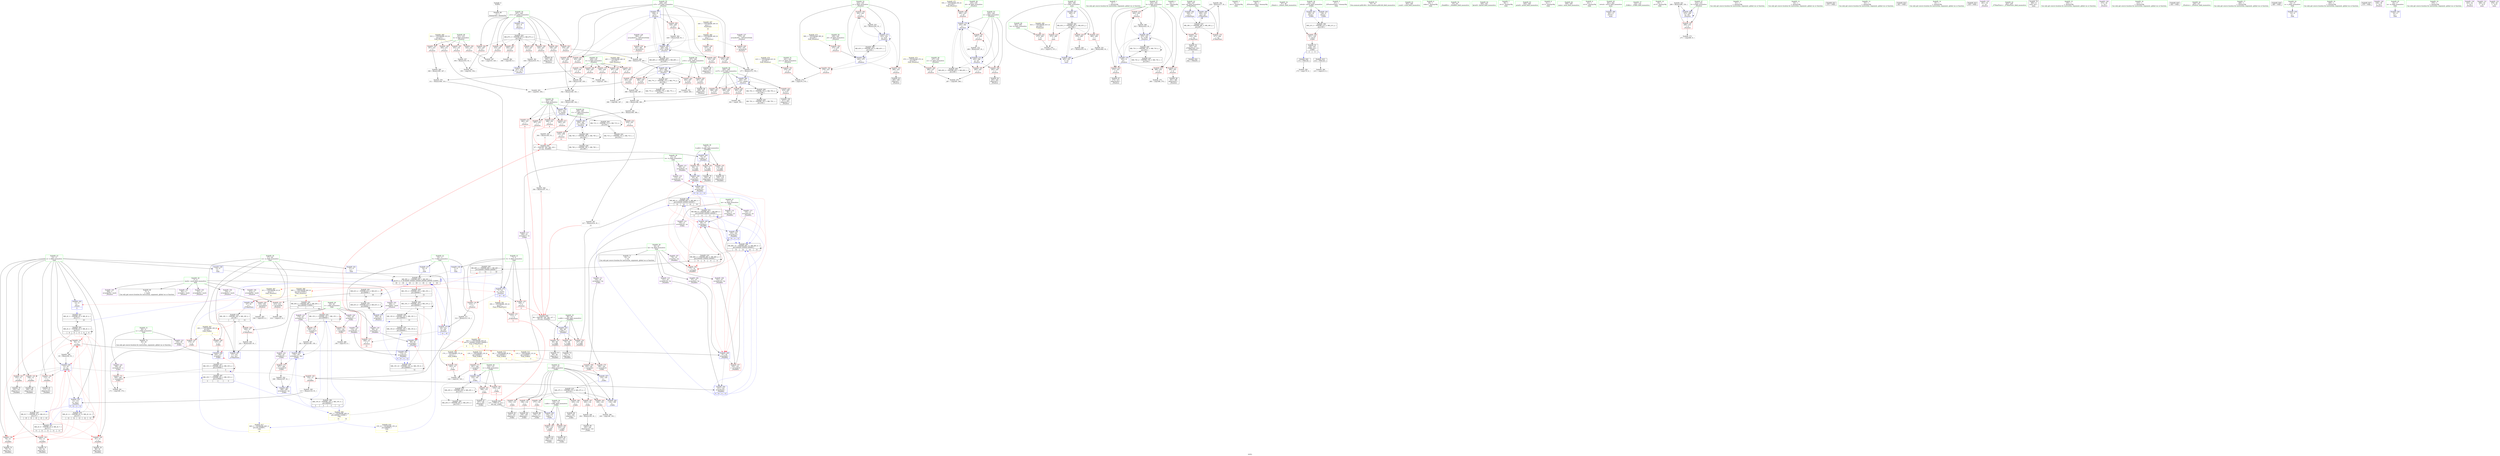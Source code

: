 digraph "SVFG" {
	label="SVFG";

	Node0x5598b6c4b8a0 [shape=record,color=grey,label="{NodeID: 0\nNullPtr}"];
	Node0x5598b6c4b8a0 -> Node0x5598b6c729b0[style=solid];
	Node0x5598b6c858e0 [shape=record,color=grey,label="{NodeID: 360\n342 = Binary(340, 341, )\n}"];
	Node0x5598b6c858e0 -> Node0x5598b6c855e0[style=solid];
	Node0x5598b6c80580 [shape=record,color=blue,label="{NodeID: 277\n249\<--8\nx15\<--\n_Z5solvev\n}"];
	Node0x5598b6c80580 -> Node0x5598b6c74bc0[style=dashed];
	Node0x5598b6c80580 -> Node0x5598b6c74c90[style=dashed];
	Node0x5598b6c80580 -> Node0x5598b6c74d60[style=dashed];
	Node0x5598b6c80580 -> Node0x5598b6c74e30[style=dashed];
	Node0x5598b6c80580 -> Node0x5598b6c74f00[style=dashed];
	Node0x5598b6c80580 -> Node0x5598b6c80b30[style=dashed];
	Node0x5598b6c80580 -> Node0x5598b6ca2080[style=dashed];
	Node0x5598b6c742d0 [shape=record,color=red,label="{NodeID: 194\n302\<--243\n\<--y\n_Z5solvev\n}"];
	Node0x5598b6c742d0 -> Node0x5598b6c84e60[style=solid];
	Node0x5598b6c714c0 [shape=record,color=purple,label="{NodeID: 111\n144\<--18\narrayidx2\<--he\n_Z3dfsi\n}"];
	Node0x5598b6c714c0 -> Node0x5598b6c78ca0[style=solid];
	Node0x5598b6c6f670 [shape=record,color=green,label="{NodeID: 28\n23\<--24\nto\<--to_field_insensitive\nGlob }"];
	Node0x5598b6c6f670 -> Node0x5598b6c71800[style=solid];
	Node0x5598b6c6f670 -> Node0x5598b6c76190[style=solid];
	Node0x5598b6c6f670 -> Node0x5598b6c76260[style=solid];
	Node0x5598b6cb08f0 [shape=record,color=yellow,style=double,label="{NodeID: 471\n55V_1 = ENCHI(MR_55V_0)\npts\{236 \}\nFun[_Z5solvev]}"];
	Node0x5598b6cb08f0 -> Node0x5598b6c79c10[style=dashed];
	Node0x5598b6c7a610 [shape=record,color=grey,label="{NodeID: 388\n414 = cmp(413, 8, )\n}"];
	Node0x5598b6c75990 [shape=record,color=red,label="{NodeID: 222\n410\<--255\n\<--x137\n_Z5solvev\n}"];
	Node0x5598b6c75990 -> Node0x5598b6c70bd0[style=solid];
	Node0x5598b6c77440 [shape=record,color=red,label="{NodeID: 139\n83\<--12\n\<--e\n_Z4addEii\n}"];
	Node0x5598b6c77440 -> Node0x5598b6c73020[style=solid];
	Node0x5598b6c71f30 [shape=record,color=green,label="{NodeID: 56\n251\<--252\nv\<--v_field_insensitive\n_Z5solvev\n}"];
	Node0x5598b6c71f30 -> Node0x5598b6c74fd0[style=solid];
	Node0x5598b6c71f30 -> Node0x5598b6c750a0[style=solid];
	Node0x5598b6c71f30 -> Node0x5598b6c75170[style=solid];
	Node0x5598b6c71f30 -> Node0x5598b6c75240[style=solid];
	Node0x5598b6c71f30 -> Node0x5598b6c75310[style=solid];
	Node0x5598b6c71f30 -> Node0x5598b6c80650[style=solid];
	Node0x5598b6cb23b0 [shape=record,color=yellow,style=double,label="{NodeID: 499\n91V_1 = ENCHI(MR_91V_0)\npts\{464 \}\nFun[main]}"];
	Node0x5598b6cb23b0 -> Node0x5598b6c7e000[style=dashed];
	Node0x5598b6c9fd50 [shape=record,color=black,label="{NodeID: 416\nMR_15V_2 = PHI(MR_15V_7, MR_15V_1, )\npts\{260000 \}\n|{|<s5>2}}"];
	Node0x5598b6c9fd50 -> Node0x5598b6c78d70[style=dashed];
	Node0x5598b6c9fd50 -> Node0x5598b6c78fe0[style=dashed];
	Node0x5598b6c9fd50 -> Node0x5598b6c7f6e0[style=dashed];
	Node0x5598b6c9fd50 -> Node0x5598b6c460a0[style=dashed];
	Node0x5598b6c9fd50 -> Node0x5598b6c9fd50[style=dashed];
	Node0x5598b6c9fd50:s5 -> Node0x5598b6c9fd50[style=dashed,color=red];
	Node0x5598b6c7ef90 [shape=record,color=blue,label="{NodeID: 250\n105\<--102\narrayidx12\<--\n_Z4addEii\n|{<s0>9|<s1>10|<s2>11|<s3>12}}"];
	Node0x5598b6c7ef90:s0 -> Node0x5598b6caabb0[style=dashed,color=blue];
	Node0x5598b6c7ef90:s1 -> Node0x5598b6ca52e0[style=dashed,color=blue];
	Node0x5598b6c7ef90:s2 -> Node0x5598b6ca7640[style=dashed,color=blue];
	Node0x5598b6c7ef90:s3 -> Node0x5598b6ca7640[style=dashed,color=blue];
	Node0x5598b6c78b00 [shape=record,color=red,label="{NodeID: 167\n183\<--134\n\<--i\n_Z3dfsi\n}"];
	Node0x5598b6c78b00 -> Node0x5598b6c84860[style=solid];
	Node0x5598b6c73770 [shape=record,color=black,label="{NodeID: 84\n143\<--142\nidxprom1\<--\n_Z3dfsi\n}"];
	Node0x5598b6c67c70 [shape=record,color=green,label="{NodeID: 1\n8\<--1\n\<--dummyObj\nCan only get source location for instruction, argument, global var or function.}"];
	Node0x5598b6c85a60 [shape=record,color=grey,label="{NodeID: 361\n434 = Binary(433, 91, )\n}"];
	Node0x5598b6c85a60 -> Node0x5598b6c80c00[style=solid];
	Node0x5598b6c80650 [shape=record,color=blue,label="{NodeID: 278\n251\<--343\nv\<--mul26\n_Z5solvev\n}"];
	Node0x5598b6c80650 -> Node0x5598b6c74fd0[style=dashed];
	Node0x5598b6c80650 -> Node0x5598b6c750a0[style=dashed];
	Node0x5598b6c80650 -> Node0x5598b6c75170[style=dashed];
	Node0x5598b6c80650 -> Node0x5598b6c75240[style=dashed];
	Node0x5598b6c80650 -> Node0x5598b6c75310[style=dashed];
	Node0x5598b6c80650 -> Node0x5598b6c9c090[style=dashed];
	Node0x5598b6c743a0 [shape=record,color=red,label="{NodeID: 195\n285\<--245\n\<--x\n_Z5solvev\n}"];
	Node0x5598b6c743a0 -> Node0x5598b6c87560[style=solid];
	Node0x5598b6c71590 [shape=record,color=purple,label="{NodeID: 112\n80\<--21\narrayidx2\<--ne\n_Z4addEii\n}"];
	Node0x5598b6c71590 -> Node0x5598b6c7eb80[style=solid];
	Node0x5598b6c6f770 [shape=record,color=green,label="{NodeID: 29\n25\<--26\nc\<--c_field_insensitive\nGlob }"];
	Node0x5598b6c6f770 -> Node0x5598b6c76330[style=solid];
	Node0x5598b6c6f770 -> Node0x5598b6c76400[style=solid];
	Node0x5598b6c6f770 -> Node0x5598b6c764d0[style=solid];
	Node0x5598b6c6f770 -> Node0x5598b6c765a0[style=solid];
	Node0x5598b6c6f770 -> Node0x5598b6c76670[style=solid];
	Node0x5598b6cb09d0 [shape=record,color=yellow,style=double,label="{NodeID: 472\n57V_1 = ENCHI(MR_57V_0)\npts\{238 \}\nFun[_Z5solvev]}"];
	Node0x5598b6cb09d0 -> Node0x5598b6c79ce0[style=dashed];
	Node0x5598b6c7a790 [shape=record,color=grey,label="{NodeID: 389\n156 = cmp(155, 8, )\n}"];
	Node0x5598b6c75a60 [shape=record,color=red,label="{NodeID: 223\n386\<--257\n\<--y141\n_Z5solvev\n}"];
	Node0x5598b6c75a60 -> Node0x5598b6c84fe0[style=solid];
	Node0x5598b6c77510 [shape=record,color=red,label="{NodeID: 140\n87\<--12\n\<--e\n_Z4addEii\n}"];
	Node0x5598b6c77510 -> Node0x5598b6c730f0[style=solid];
	Node0x5598b6c72000 [shape=record,color=green,label="{NodeID: 57\n253\<--254\nk\<--k_field_insensitive\n_Z5solvev\n}"];
	Node0x5598b6c72000 -> Node0x5598b6c753e0[style=solid];
	Node0x5598b6c72000 -> Node0x5598b6c754b0[style=solid];
	Node0x5598b6c72000 -> Node0x5598b6c75580[style=solid];
	Node0x5598b6c72000 -> Node0x5598b6c75650[style=solid];
	Node0x5598b6c72000 -> Node0x5598b6c80720[style=solid];
	Node0x5598b6c72000 -> Node0x5598b6c80a60[style=solid];
	Node0x5598b6ca0250 [shape=record,color=black,label="{NodeID: 417\nMR_33V_3 = PHI(MR_33V_6, MR_33V_2, )\npts\{310000 \}\n|{|<s3>2}}"];
	Node0x5598b6ca0250 -> Node0x5598b6c78f10[style=dashed];
	Node0x5598b6ca0250 -> Node0x5598b6c46190[style=dashed];
	Node0x5598b6ca0250 -> Node0x5598b6ca0250[style=dashed];
	Node0x5598b6ca0250:s3 -> Node0x5598b6c7f470[style=dashed,color=red];
	Node0x5598b6c7f060 [shape=record,color=blue,label="{NodeID: 251\n110\<--107\narrayidx14\<--\n_Z4addEii\n|{<s0>9|<s1>10|<s2>11|<s3>12}}"];
	Node0x5598b6c7f060:s0 -> Node0x5598b6caabb0[style=dashed,color=blue];
	Node0x5598b6c7f060:s1 -> Node0x5598b6ca52e0[style=dashed,color=blue];
	Node0x5598b6c7f060:s2 -> Node0x5598b6ca7640[style=dashed,color=blue];
	Node0x5598b6c7f060:s3 -> Node0x5598b6ca7640[style=dashed,color=blue];
	Node0x5598b6c78bd0 [shape=record,color=red,label="{NodeID: 168\n193\<--134\n\<--i\n_Z3dfsi\n}"];
	Node0x5598b6c78bd0 -> Node0x5598b6c73c50[style=solid];
	Node0x5598b6c73840 [shape=record,color=black,label="{NodeID: 85\n153\<--152\nidxprom3\<--\n_Z3dfsi\n}"];
	Node0x5598b6c54630 [shape=record,color=green,label="{NodeID: 2\n32\<--1\n.str\<--dummyObj\nGlob }"];
	Node0x5598b6c85be0 [shape=record,color=grey,label="{NodeID: 362\n218 = Binary(217, 91, )\n}"];
	Node0x5598b6c85be0 -> Node0x5598b6c7fc90[style=solid];
	Node0x5598b6c80720 [shape=record,color=blue,label="{NodeID: 279\n253\<--8\nk\<--\n_Z5solvev\n}"];
	Node0x5598b6c80720 -> Node0x5598b6c753e0[style=dashed];
	Node0x5598b6c80720 -> Node0x5598b6c754b0[style=dashed];
	Node0x5598b6c80720 -> Node0x5598b6c75580[style=dashed];
	Node0x5598b6c80720 -> Node0x5598b6c75650[style=dashed];
	Node0x5598b6c80720 -> Node0x5598b6c80a60[style=dashed];
	Node0x5598b6c80720 -> Node0x5598b6c9c590[style=dashed];
	Node0x5598b6c74470 [shape=record,color=red,label="{NodeID: 196\n292\<--245\n\<--x\n_Z5solvev\n}"];
	Node0x5598b6c74470 -> Node0x5598b6c73f90[style=solid];
	Node0x5598b6c71660 [shape=record,color=purple,label="{NodeID: 113\n105\<--21\narrayidx12\<--ne\n_Z4addEii\n}"];
	Node0x5598b6c71660 -> Node0x5598b6c7ef90[style=solid];
	Node0x5598b6c6f870 [shape=record,color=green,label="{NodeID: 30\n27\<--28\ncc\<--cc_field_insensitive\nGlob }"];
	Node0x5598b6c6f870 -> Node0x5598b6c779f0[style=solid];
	Node0x5598b6c6f870 -> Node0x5598b6c77ac0[style=solid];
	Node0x5598b6c6f870 -> Node0x5598b6c77b90[style=solid];
	Node0x5598b6c6f870 -> Node0x5598b6c7e810[style=solid];
	Node0x5598b6c6f870 -> Node0x5598b6c7fbc0[style=solid];
	Node0x5598b6c6f870 -> Node0x5598b6c7fd60[style=solid];
	Node0x5598b6cb0ab0 [shape=record,color=yellow,style=double,label="{NodeID: 473\n59V_1 = ENCHI(MR_59V_0)\npts\{240 \}\nFun[_Z5solvev]}"];
	Node0x5598b6cb0ab0 -> Node0x5598b6c79db0[style=dashed];
	Node0x5598b6c7a910 [shape=record,color=grey,label="{NodeID: 390\n164 = cmp(161, 163, )\n}"];
	Node0x5598b6c75b30 [shape=record,color=red,label="{NodeID: 224\n400\<--257\n\<--y141\n_Z5solvev\n}"];
	Node0x5598b6c75b30 -> Node0x5598b6c873e0[style=solid];
	Node0x5598b6c775e0 [shape=record,color=red,label="{NodeID: 141\n92\<--12\n\<--e\n_Z4addEii\n}"];
	Node0x5598b6c775e0 -> Node0x5598b6c7eec0[style=solid];
	Node0x5598b6c775e0 -> Node0x5598b6c864e0[style=solid];
	Node0x5598b6c720d0 [shape=record,color=green,label="{NodeID: 58\n255\<--256\nx137\<--x137_field_insensitive\n_Z5solvev\n}"];
	Node0x5598b6c720d0 -> Node0x5598b6c75720[style=solid];
	Node0x5598b6c720d0 -> Node0x5598b6c757f0[style=solid];
	Node0x5598b6c720d0 -> Node0x5598b6c758c0[style=solid];
	Node0x5598b6c720d0 -> Node0x5598b6c75990[style=solid];
	Node0x5598b6c720d0 -> Node0x5598b6c807f0[style=solid];
	Node0x5598b6cb2570 [shape=record,color=yellow,style=double,label="{NodeID: 501\n35V_1 = ENCHI(MR_35V_0)\npts\{9 \}\nFun[_Z7MaxFlowv]}"];
	Node0x5598b6cb2570 -> Node0x5598b6c76f60[style=dashed];
	Node0x5598b6ca0750 [shape=record,color=black,label="{NodeID: 418\nMR_19V_3 = PHI(MR_19V_4, MR_19V_2, )\npts\{28 \}\n|{|<s2>4|<s3>14}}"];
	Node0x5598b6ca0750 -> Node0x5598b6c77b90[style=dashed];
	Node0x5598b6ca0750 -> Node0x5598b6c7fd60[style=dashed];
	Node0x5598b6ca0750:s2 -> Node0x5598b6cb2bd0[style=dashed,color=red];
	Node0x5598b6ca0750:s3 -> Node0x5598b6cba800[style=dashed,color=blue];
	Node0x5598b6c7f130 [shape=record,color=blue,label="{NodeID: 252\n114\<--8\narrayidx16\<--\n_Z4addEii\n|{<s0>9|<s1>10|<s2>11|<s3>12}}"];
	Node0x5598b6c7f130:s0 -> Node0x5598b6caa6b0[style=dashed,color=blue];
	Node0x5598b6c7f130:s1 -> Node0x5598b6ca4de0[style=dashed,color=blue];
	Node0x5598b6c7f130:s2 -> Node0x5598b6ca7140[style=dashed,color=blue];
	Node0x5598b6c7f130:s3 -> Node0x5598b6ca7140[style=dashed,color=blue];
	Node0x5598b6c78ca0 [shape=record,color=red,label="{NodeID: 169\n145\<--144\n\<--arrayidx2\n_Z3dfsi\n}"];
	Node0x5598b6c78ca0 -> Node0x5598b6c7f540[style=solid];
	Node0x5598b6c73910 [shape=record,color=black,label="{NodeID: 86\n159\<--158\nidxprom6\<--\n_Z3dfsi\n}"];
	Node0x5598b6c546c0 [shape=record,color=green,label="{NodeID: 3\n34\<--1\n.str.1\<--dummyObj\nGlob }"];
	Node0x5598b6c85d60 [shape=record,color=grey,label="{NodeID: 363\n340 = Binary(338, 339, )\n}"];
	Node0x5598b6c85d60 -> Node0x5598b6c858e0[style=solid];
	Node0x5598b6c807f0 [shape=record,color=blue,label="{NodeID: 280\n255\<--377\nx137\<--add40\n_Z5solvev\n}"];
	Node0x5598b6c807f0 -> Node0x5598b6c75720[style=dashed];
	Node0x5598b6c807f0 -> Node0x5598b6c757f0[style=dashed];
	Node0x5598b6c807f0 -> Node0x5598b6c758c0[style=dashed];
	Node0x5598b6c807f0 -> Node0x5598b6c75990[style=dashed];
	Node0x5598b6c807f0 -> Node0x5598b6c807f0[style=dashed];
	Node0x5598b6c807f0 -> Node0x5598b6c9ca90[style=dashed];
	Node0x5598b6c74540 [shape=record,color=red,label="{NodeID: 197\n297\<--245\n\<--x\n_Z5solvev\n}"];
	Node0x5598b6c74540 -> Node0x5598b6c86ae0[style=solid];
	Node0x5598b6c71730 [shape=record,color=purple,label="{NodeID: 114\n195\<--21\narrayidx18\<--ne\n_Z3dfsi\n}"];
	Node0x5598b6c71730 -> Node0x5598b6c79180[style=solid];
	Node0x5598b6c6f970 [shape=record,color=green,label="{NodeID: 31\n29\<--31\nu\<--u_field_insensitive\nGlob }"];
	Node0x5598b6c6f970 -> Node0x5598b6c72d80[style=solid];
	Node0x5598b6c6f970 -> Node0x5598b6c76740[style=solid];
	Node0x5598b6c6f970 -> Node0x5598b6c76810[style=solid];
	Node0x5598b6cb0b90 [shape=record,color=yellow,style=double,label="{NodeID: 474\n61V_1 = ENCHI(MR_61V_0)\npts\{242 \}\nFun[_Z5solvev]}"];
	Node0x5598b6cb0b90 -> Node0x5598b6c79e80[style=dashed];
	Node0x5598b6c7aa90 [shape=record,color=grey,label="{NodeID: 391\n171 = cmp(169, 170, )\n}"];
	Node0x5598b6c75c00 [shape=record,color=red,label="{NodeID: 225\n403\<--257\n\<--y141\n_Z5solvev\n}"];
	Node0x5598b6c75c00 -> Node0x5598b6c7ad90[style=solid];
	Node0x5598b6c776b0 [shape=record,color=red,label="{NodeID: 142\n103\<--12\n\<--e\n_Z4addEii\n}"];
	Node0x5598b6c776b0 -> Node0x5598b6c73360[style=solid];
	Node0x5598b6c721a0 [shape=record,color=green,label="{NodeID: 59\n257\<--258\ny141\<--y141_field_insensitive\n_Z5solvev\n}"];
	Node0x5598b6c721a0 -> Node0x5598b6c75a60[style=solid];
	Node0x5598b6c721a0 -> Node0x5598b6c75b30[style=solid];
	Node0x5598b6c721a0 -> Node0x5598b6c75c00[style=solid];
	Node0x5598b6c721a0 -> Node0x5598b6c75cd0[style=solid];
	Node0x5598b6c721a0 -> Node0x5598b6c808c0[style=solid];
	Node0x5598b6ca0c50 [shape=record,color=black,label="{NodeID: 419\nMR_38V_3 = PHI(MR_38V_4, MR_38V_2, )\npts\{207 \}\n}"];
	Node0x5598b6ca0c50 -> Node0x5598b6c79250[style=dashed];
	Node0x5598b6ca0c50 -> Node0x5598b6c79320[style=dashed];
	Node0x5598b6ca0c50 -> Node0x5598b6c7fc90[style=dashed];
	Node0x5598b6c7f200 [shape=record,color=blue,label="{NodeID: 253\n12\<--117\ne\<--inc17\n_Z4addEii\n|{<s0>9|<s1>10|<s2>11|<s3>12}}"];
	Node0x5598b6c7f200:s0 -> Node0x5598b6caa1e0[style=dashed,color=blue];
	Node0x5598b6c7f200:s1 -> Node0x5598b6ca48e0[style=dashed,color=blue];
	Node0x5598b6c7f200:s2 -> Node0x5598b6ca5840[style=dashed,color=blue];
	Node0x5598b6c7f200:s3 -> Node0x5598b6ca5840[style=dashed,color=blue];
	Node0x5598b6c78d70 [shape=record,color=red,label="{NodeID: 170\n155\<--154\n\<--arrayidx4\n_Z3dfsi\n}"];
	Node0x5598b6c78d70 -> Node0x5598b6c7a790[style=solid];
	Node0x5598b6c739e0 [shape=record,color=black,label="{NodeID: 87\n167\<--166\nidxprom9\<--\n_Z3dfsi\n}"];
	Node0x5598b6c54750 [shape=record,color=green,label="{NodeID: 4\n36\<--1\n_ZZ5solvevE2dx\<--dummyObj\nGlob }"];
	Node0x5598b6caa1e0 [shape=record,color=black,label="{NodeID: 447\nMR_2V_7 = PHI(MR_2V_6, MR_2V_4, )\npts\{13 \}\n|{|<s1>10|<s2>10|<s3>10|<s4>10|<s5>10}}"];
	Node0x5598b6caa1e0 -> Node0x5598b6ca48e0[style=dashed];
	Node0x5598b6caa1e0:s1 -> Node0x5598b6c77370[style=dashed,color=red];
	Node0x5598b6caa1e0:s2 -> Node0x5598b6c77440[style=dashed,color=red];
	Node0x5598b6caa1e0:s3 -> Node0x5598b6c77510[style=dashed,color=red];
	Node0x5598b6caa1e0:s4 -> Node0x5598b6c775e0[style=dashed,color=red];
	Node0x5598b6caa1e0:s5 -> Node0x5598b6c7edf0[style=dashed,color=red];
	Node0x5598b6c85ee0 [shape=record,color=grey,label="{NodeID: 364\n429 = Binary(428, 91, )\n}"];
	Node0x5598b6c85ee0 -> Node0x5598b6c80b30[style=solid];
	Node0x5598b6c808c0 [shape=record,color=blue,label="{NodeID: 281\n257\<--384\ny141\<--add44\n_Z5solvev\n}"];
	Node0x5598b6c808c0 -> Node0x5598b6c75a60[style=dashed];
	Node0x5598b6c808c0 -> Node0x5598b6c75b30[style=dashed];
	Node0x5598b6c808c0 -> Node0x5598b6c75c00[style=dashed];
	Node0x5598b6c808c0 -> Node0x5598b6c75cd0[style=dashed];
	Node0x5598b6c808c0 -> Node0x5598b6c808c0[style=dashed];
	Node0x5598b6c808c0 -> Node0x5598b6c9cf90[style=dashed];
	Node0x5598b6c74610 [shape=record,color=red,label="{NodeID: 198\n319\<--247\n\<--y11\n_Z5solvev\n}"];
	Node0x5598b6c74610 -> Node0x5598b6c7a490[style=solid];
	Node0x5598b6c71800 [shape=record,color=purple,label="{NodeID: 115\n85\<--23\narrayidx4\<--to\n_Z4addEii\n}"];
	Node0x5598b6c71800 -> Node0x5598b6c7ec50[style=solid];
	Node0x5598b6c6fa70 [shape=record,color=green,label="{NodeID: 32\n47\<--48\n_Z4initv\<--_Z4initv_field_insensitive\n}"];
	Node0x5598b6c7ac10 [shape=record,color=grey,label="{NodeID: 392\n175 = cmp(174, 8, )\n}"];
	Node0x5598b6c75cd0 [shape=record,color=red,label="{NodeID: 226\n407\<--257\n\<--y141\n_Z5solvev\n}"];
	Node0x5598b6c75cd0 -> Node0x5598b6c70b00[style=solid];
	Node0x5598b6c77780 [shape=record,color=red,label="{NodeID: 143\n108\<--12\n\<--e\n_Z4addEii\n}"];
	Node0x5598b6c77780 -> Node0x5598b6c73430[style=solid];
	Node0x5598b6c72270 [shape=record,color=green,label="{NodeID: 60\n259\<--260\nv1\<--v1_field_insensitive\n_Z5solvev\n}"];
	Node0x5598b6c72270 -> Node0x5598b6c75da0[style=solid];
	Node0x5598b6c72270 -> Node0x5598b6c80990[style=solid];
	Node0x5598b6ca1150 [shape=record,color=black,label="{NodeID: 420\nMR_40V_2 = PHI(MR_40V_3, MR_40V_1, )\npts\{260000 310000 \}\n|{<s0>4|<s1>4}}"];
	Node0x5598b6ca1150:s0 -> Node0x5598b6c7f470[style=dashed,color=red];
	Node0x5598b6ca1150:s1 -> Node0x5598b6c9fd50[style=dashed,color=red];
	Node0x5598b6c7f2d0 [shape=record,color=blue,label="{NodeID: 254\n121\<--116\narrayidx19\<--\n_Z4addEii\n|{<s0>9|<s1>10|<s2>11|<s3>12}}"];
	Node0x5598b6c7f2d0:s0 -> Node0x5598b6caabb0[style=dashed,color=blue];
	Node0x5598b6c7f2d0:s1 -> Node0x5598b6ca52e0[style=dashed,color=blue];
	Node0x5598b6c7f2d0:s2 -> Node0x5598b6ca7640[style=dashed,color=blue];
	Node0x5598b6c7f2d0:s3 -> Node0x5598b6ca7640[style=dashed,color=blue];
	Node0x5598b6c78e40 [shape=record,color=red,label="{NodeID: 171\n161\<--160\n\<--arrayidx7\n_Z3dfsi\n}"];
	Node0x5598b6c78e40 -> Node0x5598b6c7f610[style=solid];
	Node0x5598b6c78e40 -> Node0x5598b6c7a910[style=solid];
	Node0x5598b6c73ab0 [shape=record,color=black,label="{NodeID: 88\n178\<--177\nidxprom13\<--\n_Z3dfsi\n}"];
	Node0x5598b6c55850 [shape=record,color=green,label="{NodeID: 5\n37\<--1\n_ZZ5solvevE2dy\<--dummyObj\nGlob }"];
	Node0x5598b6caa6b0 [shape=record,color=black,label="{NodeID: 448\nMR_15V_6 = PHI(MR_15V_5, MR_15V_3, )\npts\{260000 \}\n|{|<s1>10}}"];
	Node0x5598b6caa6b0 -> Node0x5598b6ca4de0[style=dashed];
	Node0x5598b6caa6b0:s1 -> Node0x5598b6c7ed20[style=dashed,color=red];
	Node0x5598b6c86060 [shape=record,color=grey,label="{NodeID: 365\n117 = Binary(116, 91, )\n}"];
	Node0x5598b6c86060 -> Node0x5598b6c7f200[style=solid];
	Node0x5598b6c80990 [shape=record,color=blue,label="{NodeID: 282\n259\<--391\nv1\<--mul47\n_Z5solvev\n}"];
	Node0x5598b6c80990 -> Node0x5598b6c75da0[style=dashed];
	Node0x5598b6c80990 -> Node0x5598b6c80990[style=dashed];
	Node0x5598b6c80990 -> Node0x5598b6c9d490[style=dashed];
	Node0x5598b6c746e0 [shape=record,color=red,label="{NodeID: 199\n329\<--247\n\<--y11\n_Z5solvev\n}"];
	Node0x5598b6c746e0 -> Node0x5598b6c74060[style=solid];
	Node0x5598b6c76190 [shape=record,color=purple,label="{NodeID: 116\n110\<--23\narrayidx14\<--to\n_Z4addEii\n}"];
	Node0x5598b6c76190 -> Node0x5598b6c7f060[style=solid];
	Node0x5598b6c6fb70 [shape=record,color=green,label="{NodeID: 33\n54\<--55\nllvm.memset.p0i8.i64\<--llvm.memset.p0i8.i64_field_insensitive\n}"];
	Node0x5598b6c7ad90 [shape=record,color=grey,label="{NodeID: 393\n405 = cmp(403, 404, )\n}"];
	Node0x5598b6c75da0 [shape=record,color=red,label="{NodeID: 227\n418\<--259\n\<--v1\n_Z5solvev\n|{<s0>12}}"];
	Node0x5598b6c75da0:s0 -> Node0x5598b6cde9c0[style=solid,color=red];
	Node0x5598b6c77850 [shape=record,color=red,label="{NodeID: 144\n112\<--12\n\<--e\n_Z4addEii\n}"];
	Node0x5598b6c77850 -> Node0x5598b6c73500[style=solid];
	Node0x5598b6c72340 [shape=record,color=green,label="{NodeID: 61\n263\<--264\nscanf\<--scanf_field_insensitive\n}"];
	Node0x5598b6ca1680 [shape=record,color=black,label="{NodeID: 421\nMR_2V_3 = PHI(MR_2V_4, MR_2V_2, )\npts\{13 \}\n|{|<s1>18}}"];
	Node0x5598b6ca1680 -> Node0x5598b6c9b690[style=dashed];
	Node0x5598b6ca1680:s1 -> Node0x5598b6caf270[style=dashed,color=blue];
	Node0x5598b6c7f3a0 [shape=record,color=blue,label="{NodeID: 255\n130\<--127\nv.addr\<--v\n_Z3dfsi\n}"];
	Node0x5598b6c7f3a0 -> Node0x5598b6c78480[style=dashed];
	Node0x5598b6c7f3a0 -> Node0x5598b6c78550[style=dashed];
	Node0x5598b6c78f10 [shape=record,color=red,label="{NodeID: 172\n169\<--168\n\<--arrayidx10\n_Z3dfsi\n}"];
	Node0x5598b6c78f10 -> Node0x5598b6c7aa90[style=solid];
	Node0x5598b6c73b80 [shape=record,color=black,label="{NodeID: 89\n185\<--184\nidxprom15\<--xor\n_Z3dfsi\n}"];
	Node0x5598b6c558e0 [shape=record,color=green,label="{NodeID: 6\n38\<--1\nstderr\<--dummyObj\nGlob }"];
	Node0x5598b6caabb0 [shape=record,color=black,label="{NodeID: 449\nMR_86V_6 = PHI(MR_86V_5, MR_86V_3, )\npts\{200000 220000 240000 \}\n|{|<s1>10|<s2>10|<s3>10|<s4>10}}"];
	Node0x5598b6caabb0 -> Node0x5598b6ca52e0[style=dashed];
	Node0x5598b6caabb0:s1 -> Node0x5598b6c78210[style=dashed,color=red];
	Node0x5598b6caabb0:s2 -> Node0x5598b6c7eb80[style=dashed,color=red];
	Node0x5598b6caabb0:s3 -> Node0x5598b6c7ec50[style=dashed,color=red];
	Node0x5598b6caabb0:s4 -> Node0x5598b6c7eec0[style=dashed,color=red];
	Node0x5598b6c861e0 [shape=record,color=grey,label="{NodeID: 366\n423 = Binary(422, 91, )\n}"];
	Node0x5598b6c861e0 -> Node0x5598b6c80a60[style=solid];
	Node0x5598b6c80a60 [shape=record,color=blue,label="{NodeID: 283\n253\<--423\nk\<--inc64\n_Z5solvev\n}"];
	Node0x5598b6c80a60 -> Node0x5598b6c753e0[style=dashed];
	Node0x5598b6c80a60 -> Node0x5598b6c754b0[style=dashed];
	Node0x5598b6c80a60 -> Node0x5598b6c75580[style=dashed];
	Node0x5598b6c80a60 -> Node0x5598b6c75650[style=dashed];
	Node0x5598b6c80a60 -> Node0x5598b6c80a60[style=dashed];
	Node0x5598b6c80a60 -> Node0x5598b6c9c590[style=dashed];
	Node0x5598b6c747b0 [shape=record,color=red,label="{NodeID: 200\n338\<--247\n\<--y11\n_Z5solvev\n}"];
	Node0x5598b6c747b0 -> Node0x5598b6c85d60[style=solid];
	Node0x5598b6c76260 [shape=record,color=purple,label="{NodeID: 117\n160\<--23\narrayidx7\<--to\n_Z3dfsi\n}"];
	Node0x5598b6c76260 -> Node0x5598b6c78e40[style=solid];
	Node0x5598b6c6fc70 [shape=record,color=green,label="{NodeID: 34\n63\<--64\n_Z4addEii\<--_Z4addEii_field_insensitive\n}"];
	Node0x5598b6c45ab0 [shape=record,color=black,label="{NodeID: 394\nMR_21V_3 = PHI(MR_21V_4, MR_21V_2, )\npts\{129 \}\n}"];
	Node0x5598b6c45ab0 -> Node0x5598b6c783b0[style=dashed];
	Node0x5598b6c75e70 [shape=record,color=red,label="{NodeID: 228\n335\<--334\n\<--arrayidx22\n_Z5solvev\n}"];
	Node0x5598b6c75e70 -> Node0x5598b6c87b60[style=solid];
	Node0x5598b6c77920 [shape=record,color=red,label="{NodeID: 145\n116\<--12\n\<--e\n_Z4addEii\n}"];
	Node0x5598b6c77920 -> Node0x5598b6c7f2d0[style=solid];
	Node0x5598b6c77920 -> Node0x5598b6c86060[style=solid];
	Node0x5598b6c72440 [shape=record,color=green,label="{NodeID: 62\n440\<--441\nfprintf\<--fprintf_field_insensitive\n}"];
	Node0x5598b6cb2950 [shape=record,color=yellow,style=double,label="{NodeID: 505\n42V_1 = ENCHI(MR_42V_0)\npts\{11 200000 220000 240000 \}\nFun[_Z7MaxFlowv]|{<s0>4|<s1>4|<s2>4|<s3>4}}"];
	Node0x5598b6cb2950:s0 -> Node0x5598b6cb2ac0[style=dashed,color=red];
	Node0x5598b6cb2950:s1 -> Node0x5598b6cb3030[style=dashed,color=red];
	Node0x5598b6cb2950:s2 -> Node0x5598b6cb3140[style=dashed,color=red];
	Node0x5598b6cb2950:s3 -> Node0x5598b6cb3220[style=dashed,color=red];
	Node0x5598b6ca1b80 [shape=record,color=black,label="{NodeID: 422\nMR_67V_3 = PHI(MR_67V_4, MR_67V_2, )\npts\{248 \}\n}"];
	Node0x5598b6ca1b80 -> Node0x5598b6c74610[style=dashed];
	Node0x5598b6ca1b80 -> Node0x5598b6c746e0[style=dashed];
	Node0x5598b6ca1b80 -> Node0x5598b6c747b0[style=dashed];
	Node0x5598b6ca1b80 -> Node0x5598b6c74880[style=dashed];
	Node0x5598b6ca1b80 -> Node0x5598b6c74950[style=dashed];
	Node0x5598b6ca1b80 -> Node0x5598b6c74a20[style=dashed];
	Node0x5598b6ca1b80 -> Node0x5598b6c74af0[style=dashed];
	Node0x5598b6ca1b80 -> Node0x5598b6c80c00[style=dashed];
	Node0x5598b6c7f470 [shape=record,color=blue,label="{NodeID: 256\n140\<--137\narrayidx\<--\n_Z3dfsi\n}"];
	Node0x5598b6c7f470 -> Node0x5598b6ca0250[style=dashed];
	Node0x5598b6c78fe0 [shape=record,color=red,label="{NodeID: 173\n180\<--179\n\<--arrayidx14\n_Z3dfsi\n}"];
	Node0x5598b6c78fe0 -> Node0x5598b6c84560[style=solid];
	Node0x5598b6c73c50 [shape=record,color=black,label="{NodeID: 90\n194\<--193\nidxprom17\<--\n_Z3dfsi\n}"];
	Node0x5598b6c55970 [shape=record,color=green,label="{NodeID: 7\n39\<--1\n.str.2\<--dummyObj\nGlob }"];
	Node0x5598b6cba6a0 [shape=record,color=yellow,style=double,label="{NodeID: 616\n15V_13 = CSCHI(MR_15V_2)\npts\{260000 \}\nCS[]|{<s0>18}}"];
	Node0x5598b6cba6a0:s0 -> Node0x5598b6caf270[style=dashed,color=blue];
	Node0x5598b6c86360 [shape=record,color=grey,label="{NodeID: 367\n417 = Binary(416, 91, )\n|{<s0>12}}"];
	Node0x5598b6c86360:s0 -> Node0x5598b6cde580[style=solid,color=red];
	Node0x5598b6c80b30 [shape=record,color=blue,label="{NodeID: 284\n249\<--429\nx15\<--inc68\n_Z5solvev\n}"];
	Node0x5598b6c80b30 -> Node0x5598b6c74bc0[style=dashed];
	Node0x5598b6c80b30 -> Node0x5598b6c74c90[style=dashed];
	Node0x5598b6c80b30 -> Node0x5598b6c74d60[style=dashed];
	Node0x5598b6c80b30 -> Node0x5598b6c74e30[style=dashed];
	Node0x5598b6c80b30 -> Node0x5598b6c74f00[style=dashed];
	Node0x5598b6c80b30 -> Node0x5598b6c80b30[style=dashed];
	Node0x5598b6c80b30 -> Node0x5598b6ca2080[style=dashed];
	Node0x5598b6c74880 [shape=record,color=red,label="{NodeID: 201\n345\<--247\n\<--y11\n_Z5solvev\n}"];
	Node0x5598b6c74880 -> Node0x5598b6c879e0[style=solid];
	Node0x5598b6c76330 [shape=record,color=purple,label="{NodeID: 118\n89\<--25\narrayidx6\<--c\n_Z4addEii\n}"];
	Node0x5598b6c76330 -> Node0x5598b6c7ed20[style=solid];
	Node0x5598b6c6fd70 [shape=record,color=green,label="{NodeID: 35\n68\<--69\na.addr\<--a.addr_field_insensitive\n_Z4addEii\n}"];
	Node0x5598b6c6fd70 -> Node0x5598b6c77d30[style=solid];
	Node0x5598b6c6fd70 -> Node0x5598b6c77e00[style=solid];
	Node0x5598b6c6fd70 -> Node0x5598b6c77ed0[style=solid];
	Node0x5598b6c6fd70 -> Node0x5598b6c7e9e0[style=solid];
	Node0x5598b6c45fb0 [shape=record,color=black,label="{NodeID: 395\nMR_25V_5 = PHI(MR_25V_2, MR_25V_3, )\npts\{133 \}\n}"];
	Node0x5598b6c75f40 [shape=record,color=red,label="{NodeID: 229\n376\<--375\n\<--arrayidx39\n_Z5solvev\n}"];
	Node0x5598b6c75f40 -> Node0x5598b6c846e0[style=solid];
	Node0x5598b6c779f0 [shape=record,color=red,label="{NodeID: 146\n137\<--27\n\<--cc\n_Z3dfsi\n}"];
	Node0x5598b6c779f0 -> Node0x5598b6c7f470[style=solid];
	Node0x5598b6c72540 [shape=record,color=green,label="{NodeID: 63\n445\<--446\nprintf\<--printf_field_insensitive\n}"];
	Node0x5598b6cb2ac0 [shape=record,color=yellow,style=double,label="{NodeID: 506\n17V_1 = ENCHI(MR_17V_0)\npts\{11 \}\nFun[_Z3dfsi]|{|<s1>2}}"];
	Node0x5598b6cb2ac0 -> Node0x5598b6c771d0[style=dashed];
	Node0x5598b6cb2ac0:s1 -> Node0x5598b6cb2ac0[style=dashed,color=red];
	Node0x5598b6ca2080 [shape=record,color=black,label="{NodeID: 423\nMR_69V_2 = PHI(MR_69V_4, MR_69V_1, )\npts\{250 \}\n}"];
	Node0x5598b6ca2080 -> Node0x5598b6c80580[style=dashed];
	Node0x5598b6c7f540 [shape=record,color=blue,label="{NodeID: 257\n134\<--145\ni\<--\n_Z3dfsi\n}"];
	Node0x5598b6c7f540 -> Node0x5598b6c9f850[style=dashed];
	Node0x5598b6c790b0 [shape=record,color=red,label="{NodeID: 174\n187\<--186\n\<--arrayidx16\n_Z3dfsi\n}"];
	Node0x5598b6c790b0 -> Node0x5598b6c84ce0[style=solid];
	Node0x5598b6c73d20 [shape=record,color=black,label="{NodeID: 91\n126\<--201\n_Z3dfsi_ret\<--\n_Z3dfsi\n|{<s0>2|<s1>4}}"];
	Node0x5598b6c73d20:s0 -> Node0x5598b6cdddd0[style=solid,color=blue];
	Node0x5598b6c73d20:s1 -> Node0x5598b6cdba50[style=solid,color=blue];
	Node0x5598b6c55a00 [shape=record,color=green,label="{NodeID: 8\n41\<--1\n.str.3\<--dummyObj\nGlob }"];
	Node0x5598b6cba800 [shape=record,color=yellow,style=double,label="{NodeID: 617\n84V_2 = CSCHI(MR_84V_1)\npts\{28 310000 \}\nCS[]|{<s0>18}}"];
	Node0x5598b6cba800:s0 -> Node0x5598b6caf270[style=dashed,color=blue];
	Node0x5598b6cab610 [shape=record,color=black,label="{NodeID: 451\nMR_81V_4 = PHI(MR_81V_5, MR_81V_3, )\npts\{60000 \}\n}"];
	Node0x5598b6cab610 -> Node0x5598b6c800a0[style=dashed];
	Node0x5598b6cab610 -> Node0x5598b6c9b190[style=dashed];
	Node0x5598b6cab610 -> Node0x5598b6cab610[style=dashed];
	Node0x5598b6c864e0 [shape=record,color=grey,label="{NodeID: 368\n93 = Binary(92, 91, )\n}"];
	Node0x5598b6c864e0 -> Node0x5598b6c7edf0[style=solid];
	Node0x5598b6c80c00 [shape=record,color=blue,label="{NodeID: 285\n247\<--434\ny11\<--inc71\n_Z5solvev\n}"];
	Node0x5598b6c80c00 -> Node0x5598b6ca1b80[style=dashed];
	Node0x5598b6c74950 [shape=record,color=red,label="{NodeID: 202\n352\<--247\n\<--y11\n_Z5solvev\n}"];
	Node0x5598b6c74950 -> Node0x5598b6c87860[style=solid];
	Node0x5598b6c76400 [shape=record,color=purple,label="{NodeID: 119\n114\<--25\narrayidx16\<--c\n_Z4addEii\n}"];
	Node0x5598b6c76400 -> Node0x5598b6c7f130[style=solid];
	Node0x5598b6c6fe40 [shape=record,color=green,label="{NodeID: 36\n70\<--71\nb.addr\<--b.addr_field_insensitive\n_Z4addEii\n}"];
	Node0x5598b6c6fe40 -> Node0x5598b6c77fa0[style=solid];
	Node0x5598b6c6fe40 -> Node0x5598b6c78070[style=solid];
	Node0x5598b6c6fe40 -> Node0x5598b6c78140[style=solid];
	Node0x5598b6c6fe40 -> Node0x5598b6c7eab0[style=solid];
	Node0x5598b6c460a0 [shape=record,color=black,label="{NodeID: 396\nMR_15V_8 = PHI(MR_15V_2, MR_15V_5, )\npts\{260000 \}\n|{<s0>2|<s1>2|<s2>2|<s3>4}}"];
	Node0x5598b6c460a0:s0 -> Node0x5598b6c78fe0[style=dashed,color=blue];
	Node0x5598b6c460a0:s1 -> Node0x5598b6c7f6e0[style=dashed,color=blue];
	Node0x5598b6c460a0:s2 -> Node0x5598b6c9fd50[style=dashed,color=blue];
	Node0x5598b6c460a0:s3 -> Node0x5598b6cb9a70[style=dashed,color=blue];
	Node0x5598b6c76010 [shape=record,color=red,label="{NodeID: 230\n383\<--382\n\<--arrayidx43\n_Z5solvev\n}"];
	Node0x5598b6c76010 -> Node0x5598b6c843e0[style=solid];
	Node0x5598b6c77ac0 [shape=record,color=red,label="{NodeID: 147\n170\<--27\n\<--cc\n_Z3dfsi\n}"];
	Node0x5598b6c77ac0 -> Node0x5598b6c7aa90[style=solid];
	Node0x5598b6c72640 [shape=record,color=green,label="{NodeID: 64\n458\<--459\nmain\<--main_field_insensitive\n}"];
	Node0x5598b6cb2bd0 [shape=record,color=yellow,style=double,label="{NodeID: 507\n19V_1 = ENCHI(MR_19V_0)\npts\{28 \}\nFun[_Z3dfsi]|{|<s2>2}}"];
	Node0x5598b6cb2bd0 -> Node0x5598b6c779f0[style=dashed];
	Node0x5598b6cb2bd0 -> Node0x5598b6c77ac0[style=dashed];
	Node0x5598b6cb2bd0:s2 -> Node0x5598b6cb2bd0[style=dashed,color=red];
	Node0x5598b6ca2580 [shape=record,color=black,label="{NodeID: 424\nMR_71V_2 = PHI(MR_71V_3, MR_71V_1, )\npts\{252 \}\n}"];
	Node0x5598b6ca2580 -> Node0x5598b6c9c090[style=dashed];
	Node0x5598b6c7f610 [shape=record,color=blue,label="{NodeID: 258\n132\<--161\nx\<--\n_Z3dfsi\n}"];
	Node0x5598b6c7f610 -> Node0x5598b6c78620[style=dashed];
	Node0x5598b6c7f610 -> Node0x5598b6c786f0[style=dashed];
	Node0x5598b6c7f610 -> Node0x5598b6c45fb0[style=dashed];
	Node0x5598b6c7f610 -> Node0x5598b6c9f350[style=dashed];
	Node0x5598b6c79180 [shape=record,color=red,label="{NodeID: 175\n196\<--195\n\<--arrayidx18\n_Z3dfsi\n}"];
	Node0x5598b6c79180 -> Node0x5598b6c7f950[style=solid];
	Node0x5598b6c73df0 [shape=record,color=black,label="{NodeID: 92\n205\<--224\n_Z7MaxFlowv_ret\<--\n_Z7MaxFlowv\n|{<s0>14}}"];
	Node0x5598b6c73df0:s0 -> Node0x5598b6cde140[style=solid,color=blue];
	Node0x5598b6c566e0 [shape=record,color=green,label="{NodeID: 9\n43\<--1\n.str.4\<--dummyObj\nGlob }"];
	Node0x5598b6c86660 [shape=record,color=grey,label="{NodeID: 369\n308 = Binary(309, 307, )\n}"];
	Node0x5598b6c86660 -> Node0x5598b6c867e0[style=solid];
	Node0x5598b6c80cd0 [shape=record,color=blue,label="{NodeID: 286\n461\<--8\nretval\<--\nmain\n}"];
	Node0x5598b6c74a20 [shape=record,color=red,label="{NodeID: 203\n379\<--247\n\<--y11\n_Z5solvev\n}"];
	Node0x5598b6c74a20 -> Node0x5598b6c843e0[style=solid];
	Node0x5598b6c764d0 [shape=record,color=purple,label="{NodeID: 120\n154\<--25\narrayidx4\<--c\n_Z3dfsi\n}"];
	Node0x5598b6c764d0 -> Node0x5598b6c78d70[style=solid];
	Node0x5598b6c6ff10 [shape=record,color=green,label="{NodeID: 37\n124\<--125\n_Z3dfsi\<--_Z3dfsi_field_insensitive\n}"];
	Node0x5598b6c46190 [shape=record,color=black,label="{NodeID: 397\nMR_33V_7 = PHI(MR_33V_3, MR_33V_4, )\npts\{310000 \}\n|{<s0>2|<s1>2|<s2>4}}"];
	Node0x5598b6c46190:s0 -> Node0x5598b6c46190[style=dashed,color=blue];
	Node0x5598b6c46190:s1 -> Node0x5598b6ca0250[style=dashed,color=blue];
	Node0x5598b6c46190:s2 -> Node0x5598b6cb9a70[style=dashed,color=blue];
	Node0x5598b6c7df70 [shape=record,color=red,label="{NodeID: 231\n413\<--412\n\<--arrayidx58\n_Z5solvev\n}"];
	Node0x5598b6c7df70 -> Node0x5598b6c7a610[style=solid];
	Node0x5598b6c77b90 [shape=record,color=red,label="{NodeID: 148\n220\<--27\n\<--cc\n_Z7MaxFlowv\n}"];
	Node0x5598b6c77b90 -> Node0x5598b6c85760[style=solid];
	Node0x5598b6c72740 [shape=record,color=green,label="{NodeID: 65\n461\<--462\nretval\<--retval_field_insensitive\nmain\n}"];
	Node0x5598b6c72740 -> Node0x5598b6c80cd0[style=solid];
	Node0x5598b6ca2a80 [shape=record,color=black,label="{NodeID: 425\nMR_73V_2 = PHI(MR_73V_3, MR_73V_1, )\npts\{254 \}\n}"];
	Node0x5598b6ca2a80 -> Node0x5598b6c9c590[style=dashed];
	Node0x5598b6c7f6e0 [shape=record,color=blue,label="{NodeID: 259\n179\<--181\narrayidx14\<--dec\n_Z3dfsi\n}"];
	Node0x5598b6c7f6e0 -> Node0x5598b6c790b0[style=dashed];
	Node0x5598b6c7f6e0 -> Node0x5598b6c7f7b0[style=dashed];
	Node0x5598b6c79250 [shape=record,color=red,label="{NodeID: 176\n217\<--206\n\<--res\n_Z7MaxFlowv\n}"];
	Node0x5598b6c79250 -> Node0x5598b6c85be0[style=solid];
	Node0x5598b6c73ec0 [shape=record,color=black,label="{NodeID: 93\n290\<--289\nidxprom\<--\n_Z5solvev\n}"];
	Node0x5598b6c56770 [shape=record,color=green,label="{NodeID: 10\n45\<--1\n.str.5\<--dummyObj\nGlob }"];
	Node0x5598b6cdba50 [shape=record,color=black,label="{NodeID: 619\n214 = PHI(126, )\n}"];
	Node0x5598b6cdba50 -> Node0x5598b6c7a010[style=solid];
	Node0x5598b6c867e0 [shape=record,color=grey,label="{NodeID: 370\n311 = Binary(308, 310, )\n}"];
	Node0x5598b6c867e0 -> Node0x5598b6c80310[style=solid];
	Node0x5598b6c80da0 [shape=record,color=blue,label="{NodeID: 287\n465\<--8\nt\<--\nmain\n}"];
	Node0x5598b6c80da0 -> Node0x5598b6caed70[style=dashed];
	Node0x5598b6c74af0 [shape=record,color=red,label="{NodeID: 204\n433\<--247\n\<--y11\n_Z5solvev\n}"];
	Node0x5598b6c74af0 -> Node0x5598b6c85a60[style=solid];
	Node0x5598b6c765a0 [shape=record,color=purple,label="{NodeID: 121\n179\<--25\narrayidx14\<--c\n_Z3dfsi\n}"];
	Node0x5598b6c765a0 -> Node0x5598b6c78fe0[style=solid];
	Node0x5598b6c765a0 -> Node0x5598b6c7f6e0[style=solid];
	Node0x5598b6c70010 [shape=record,color=green,label="{NodeID: 38\n128\<--129\nretval\<--retval_field_insensitive\n_Z3dfsi\n}"];
	Node0x5598b6c70010 -> Node0x5598b6c783b0[style=solid];
	Node0x5598b6c70010 -> Node0x5598b6c7f880[style=solid];
	Node0x5598b6c70010 -> Node0x5598b6c7fa20[style=solid];
	Node0x5598b6c7e000 [shape=record,color=red,label="{NodeID: 232\n473\<--463\n\<--tn\nmain\n}"];
	Node0x5598b6c7e000 -> Node0x5598b6c870e0[style=solid];
	Node0x5598b6c77c60 [shape=record,color=red,label="{NodeID: 149\n437\<--38\n\<--stderr\n_Z5solvev\n}"];
	Node0x5598b6c72810 [shape=record,color=green,label="{NodeID: 66\n463\<--464\ntn\<--tn_field_insensitive\nmain\n}"];
	Node0x5598b6c72810 -> Node0x5598b6c7e000[style=solid];
	Node0x5598b6ca2f80 [shape=record,color=black,label="{NodeID: 426\nMR_75V_2 = PHI(MR_75V_3, MR_75V_1, )\npts\{256 \}\n}"];
	Node0x5598b6ca2f80 -> Node0x5598b6c9ca90[style=dashed];
	Node0x5598b6c83f60 [shape=record,color=grey,label="{NodeID: 343\n269 = Binary(268, 150, )\n}"];
	Node0x5598b6c83f60 -> Node0x5598b6c7fe30[style=solid];
	Node0x5598b6c7f7b0 [shape=record,color=blue,label="{NodeID: 260\n186\<--188\narrayidx16\<--inc\n_Z3dfsi\n}"];
	Node0x5598b6c7f7b0 -> Node0x5598b6c460a0[style=dashed];
	Node0x5598b6c79320 [shape=record,color=red,label="{NodeID: 177\n224\<--206\n\<--res\n_Z7MaxFlowv\n}"];
	Node0x5598b6c79320 -> Node0x5598b6c73df0[style=solid];
	Node0x5598b6c73f90 [shape=record,color=black,label="{NodeID: 94\n293\<--292\nidxprom5\<--\n_Z5solvev\n}"];
	Node0x5598b6c56800 [shape=record,color=green,label="{NodeID: 11\n51\<--1\n\<--dummyObj\nCan only get source location for instruction, argument, global var or function.}"];
	Node0x5598b6cdddd0 [shape=record,color=black,label="{NodeID: 620\n174 = PHI(126, )\n}"];
	Node0x5598b6cdddd0 -> Node0x5598b6c7ac10[style=solid];
	Node0x5598b6c86960 [shape=record,color=grey,label="{NodeID: 371\n314 = Binary(313, 91, )\n}"];
	Node0x5598b6c86960 -> Node0x5598b6c803e0[style=solid];
	Node0x5598b6c80e70 [shape=record,color=blue,label="{NodeID: 288\n465\<--483\nt\<--inc\nmain\n}"];
	Node0x5598b6c80e70 -> Node0x5598b6caed70[style=dashed];
	Node0x5598b6c74bc0 [shape=record,color=red,label="{NodeID: 205\n325\<--249\n\<--x15\n_Z5solvev\n}"];
	Node0x5598b6c74bc0 -> Node0x5598b6c7a190[style=solid];
	Node0x5598b6c76670 [shape=record,color=purple,label="{NodeID: 122\n186\<--25\narrayidx16\<--c\n_Z3dfsi\n}"];
	Node0x5598b6c76670 -> Node0x5598b6c790b0[style=solid];
	Node0x5598b6c76670 -> Node0x5598b6c7f7b0[style=solid];
	Node0x5598b6c700e0 [shape=record,color=green,label="{NodeID: 39\n130\<--131\nv.addr\<--v.addr_field_insensitive\n_Z3dfsi\n}"];
	Node0x5598b6c700e0 -> Node0x5598b6c78480[style=solid];
	Node0x5598b6c700e0 -> Node0x5598b6c78550[style=solid];
	Node0x5598b6c700e0 -> Node0x5598b6c7f3a0[style=solid];
	Node0x5598b6c46370 [shape=record,color=black,label="{NodeID: 399\nMR_63V_2 = PHI(MR_63V_4, MR_63V_1, )\npts\{244 \}\n}"];
	Node0x5598b6c46370 -> Node0x5598b6c7ff00[style=dashed];
	Node0x5598b6c7e0d0 [shape=record,color=red,label="{NodeID: 233\n472\<--465\n\<--t\nmain\n}"];
	Node0x5598b6c7e0d0 -> Node0x5598b6c870e0[style=solid];
	Node0x5598b6c77d30 [shape=record,color=red,label="{NodeID: 150\n74\<--68\n\<--a.addr\n_Z4addEii\n}"];
	Node0x5598b6c77d30 -> Node0x5598b6c72e80[style=solid];
	Node0x5598b6c728e0 [shape=record,color=green,label="{NodeID: 67\n465\<--466\nt\<--t_field_insensitive\nmain\n}"];
	Node0x5598b6c728e0 -> Node0x5598b6c7e0d0[style=solid];
	Node0x5598b6c728e0 -> Node0x5598b6c7e1a0[style=solid];
	Node0x5598b6c728e0 -> Node0x5598b6c7e270[style=solid];
	Node0x5598b6c728e0 -> Node0x5598b6c80da0[style=solid];
	Node0x5598b6c728e0 -> Node0x5598b6c80e70[style=solid];
	Node0x5598b6ca3480 [shape=record,color=black,label="{NodeID: 427\nMR_77V_2 = PHI(MR_77V_3, MR_77V_1, )\npts\{258 \}\n}"];
	Node0x5598b6ca3480 -> Node0x5598b6c9cf90[style=dashed];
	Node0x5598b6c840e0 [shape=record,color=grey,label="{NodeID: 344\n358 = Binary(357, 91, )\n|{<s0>10}}"];
	Node0x5598b6c840e0:s0 -> Node0x5598b6cde580[style=solid,color=red];
	Node0x5598b6c7f880 [shape=record,color=blue,label="{NodeID: 261\n128\<--91\nretval\<--\n_Z3dfsi\n}"];
	Node0x5598b6c7f880 -> Node0x5598b6c45ab0[style=dashed];
	Node0x5598b6c793f0 [shape=record,color=red,label="{NodeID: 178\n310\<--229\n\<--w\n_Z5solvev\n}"];
	Node0x5598b6c793f0 -> Node0x5598b6c867e0[style=solid];
	Node0x5598b6c74060 [shape=record,color=black,label="{NodeID: 95\n330\<--329\nidxprom19\<--\n_Z5solvev\n}"];
	Node0x5598b6c56890 [shape=record,color=green,label="{NodeID: 12\n52\<--1\n\<--dummyObj\nCan only get source location for instruction, argument, global var or function.}"];
	Node0x5598b6cdded0 [shape=record,color=black,label="{NodeID: 621\n274 = PHI()\n}"];
	Node0x5598b6c86ae0 [shape=record,color=grey,label="{NodeID: 372\n298 = Binary(297, 91, )\n}"];
	Node0x5598b6c86ae0 -> Node0x5598b6c80170[style=solid];
	Node0x5598b6c74c90 [shape=record,color=red,label="{NodeID: 206\n332\<--249\n\<--x15\n_Z5solvev\n}"];
	Node0x5598b6c74c90 -> Node0x5598b6c70890[style=solid];
	Node0x5598b6c76740 [shape=record,color=purple,label="{NodeID: 123\n140\<--29\narrayidx\<--u\n_Z3dfsi\n}"];
	Node0x5598b6c76740 -> Node0x5598b6c7f470[style=solid];
	Node0x5598b6c701b0 [shape=record,color=green,label="{NodeID: 40\n132\<--133\nx\<--x_field_insensitive\n_Z3dfsi\n}"];
	Node0x5598b6c701b0 -> Node0x5598b6c78620[style=solid];
	Node0x5598b6c701b0 -> Node0x5598b6c786f0[style=solid];
	Node0x5598b6c701b0 -> Node0x5598b6c7f610[style=solid];
	Node0x5598b6c9acc0 [shape=record,color=black,label="{NodeID: 400\nMR_65V_2 = PHI(MR_65V_3, MR_65V_1, )\npts\{246 \}\n}"];
	Node0x5598b6c9acc0 -> Node0x5598b6c7ffd0[style=dashed];
	Node0x5598b6c9acc0 -> Node0x5598b6c9acc0[style=dashed];
	Node0x5598b6c7e1a0 [shape=record,color=red,label="{NodeID: 234\n476\<--465\n\<--t\nmain\n}"];
	Node0x5598b6c7e1a0 -> Node0x5598b6c849e0[style=solid];
	Node0x5598b6c77e00 [shape=record,color=red,label="{NodeID: 151\n95\<--68\n\<--a.addr\n_Z4addEii\n}"];
	Node0x5598b6c77e00 -> Node0x5598b6c731c0[style=solid];
	Node0x5598b6c729b0 [shape=record,color=black,label="{NodeID: 68\n2\<--3\ndummyVal\<--dummyVal\n}"];
	Node0x5598b6ca3980 [shape=record,color=black,label="{NodeID: 428\nMR_79V_2 = PHI(MR_79V_3, MR_79V_1, )\npts\{260 \}\n}"];
	Node0x5598b6ca3980 -> Node0x5598b6c9d490[style=dashed];
	Node0x5598b6c84260 [shape=record,color=grey,label="{NodeID: 345\n364 = Binary(363, 91, )\n|{<s0>11}}"];
	Node0x5598b6c84260:s0 -> Node0x5598b6cde9c0[style=solid,color=red];
	Node0x5598b6c7f950 [shape=record,color=blue,label="{NodeID: 262\n134\<--196\ni\<--\n_Z3dfsi\n}"];
	Node0x5598b6c7f950 -> Node0x5598b6c9f850[style=dashed];
	Node0x5598b6c794c0 [shape=record,color=red,label="{NodeID: 179\n326\<--229\n\<--w\n_Z5solvev\n}"];
	Node0x5598b6c794c0 -> Node0x5598b6c7a190[style=solid];
	Node0x5598b6c70890 [shape=record,color=black,label="{NodeID: 96\n333\<--332\nidxprom21\<--\n_Z5solvev\n}"];
	Node0x5598b6c55b50 [shape=record,color=green,label="{NodeID: 13\n53\<--1\n\<--dummyObj\nCan only get source location for instruction, argument, global var or function.}"];
	Node0x5598b6cddfa0 [shape=record,color=black,label="{NodeID: 622\n262 = PHI()\n}"];
	Node0x5598b6c86c60 [shape=record,color=grey,label="{NodeID: 373\n271 = cmp(268, 8, )\n}"];
	Node0x5598b6c74d60 [shape=record,color=red,label="{NodeID: 207\n341\<--249\n\<--x15\n_Z5solvev\n}"];
	Node0x5598b6c74d60 -> Node0x5598b6c858e0[style=solid];
	Node0x5598b6c76810 [shape=record,color=purple,label="{NodeID: 124\n168\<--29\narrayidx10\<--u\n_Z3dfsi\n}"];
	Node0x5598b6c76810 -> Node0x5598b6c78f10[style=solid];
	Node0x5598b6c70280 [shape=record,color=green,label="{NodeID: 41\n134\<--135\ni\<--i_field_insensitive\n_Z3dfsi\n}"];
	Node0x5598b6c70280 -> Node0x5598b6c787c0[style=solid];
	Node0x5598b6c70280 -> Node0x5598b6c78890[style=solid];
	Node0x5598b6c70280 -> Node0x5598b6c78960[style=solid];
	Node0x5598b6c70280 -> Node0x5598b6c78a30[style=solid];
	Node0x5598b6c70280 -> Node0x5598b6c78b00[style=solid];
	Node0x5598b6c70280 -> Node0x5598b6c78bd0[style=solid];
	Node0x5598b6c70280 -> Node0x5598b6c7f540[style=solid];
	Node0x5598b6c70280 -> Node0x5598b6c7f950[style=solid];
	Node0x5598b6c9b190 [shape=record,color=black,label="{NodeID: 401\nMR_81V_2 = PHI(MR_81V_3, MR_81V_1, )\npts\{60000 \}\n|{|<s4>18}}"];
	Node0x5598b6c9b190 -> Node0x5598b6c75e70[style=dashed];
	Node0x5598b6c9b190 -> Node0x5598b6c7df70[style=dashed];
	Node0x5598b6c9b190 -> Node0x5598b6c9b190[style=dashed];
	Node0x5598b6c9b190 -> Node0x5598b6cab610[style=dashed];
	Node0x5598b6c9b190:s4 -> Node0x5598b6caf270[style=dashed,color=blue];
	Node0x5598b6c7e270 [shape=record,color=red,label="{NodeID: 235\n482\<--465\n\<--t\nmain\n}"];
	Node0x5598b6c7e270 -> Node0x5598b6c84b60[style=solid];
	Node0x5598b6c77ed0 [shape=record,color=red,label="{NodeID: 152\n107\<--68\n\<--a.addr\n_Z4addEii\n}"];
	Node0x5598b6c77ed0 -> Node0x5598b6c7f060[style=solid];
	Node0x5598b6c72ab0 [shape=record,color=black,label="{NodeID: 69\n5\<--4\n\<--mark\nCan only get source location for instruction, argument, global var or function.}"];
	Node0x5598b6cb3030 [shape=record,color=yellow,style=double,label="{NodeID: 512\n9V_1 = ENCHI(MR_9V_0)\npts\{200000 \}\nFun[_Z3dfsi]|{|<s1>2}}"];
	Node0x5598b6cb3030 -> Node0x5598b6c78ca0[style=dashed];
	Node0x5598b6cb3030:s1 -> Node0x5598b6cb3030[style=dashed,color=red];
	Node0x5598b6ca3e80 [shape=record,color=black,label="{NodeID: 429\nMR_15V_2 = PHI(MR_15V_3, MR_15V_1, )\npts\{260000 \}\n|{|<s1>14}}"];
	Node0x5598b6ca3e80 -> Node0x5598b6c9d990[style=dashed];
	Node0x5598b6ca3e80:s1 -> Node0x5598b6ca1150[style=dashed,color=red];
	Node0x5598b6c843e0 [shape=record,color=grey,label="{NodeID: 346\n384 = Binary(379, 383, )\n}"];
	Node0x5598b6c843e0 -> Node0x5598b6c808c0[style=solid];
	Node0x5598b6c7fa20 [shape=record,color=blue,label="{NodeID: 263\n128\<--8\nretval\<--\n_Z3dfsi\n}"];
	Node0x5598b6c7fa20 -> Node0x5598b6c45ab0[style=dashed];
	Node0x5598b6c79590 [shape=record,color=red,label="{NodeID: 180\n339\<--229\n\<--w\n_Z5solvev\n}"];
	Node0x5598b6c79590 -> Node0x5598b6c85d60[style=solid];
	Node0x5598b6c70960 [shape=record,color=black,label="{NodeID: 97\n374\<--373\nidxprom38\<--\n_Z5solvev\n}"];
	Node0x5598b6c55c20 [shape=record,color=green,label="{NodeID: 14\n91\<--1\n\<--dummyObj\nCan only get source location for instruction, argument, global var or function.}"];
	Node0x5598b6cde070 [shape=record,color=black,label="{NodeID: 623\n439 = PHI()\n}"];
	Node0x5598b6c86de0 [shape=record,color=grey,label="{NodeID: 374\n280 = cmp(278, 279, )\n}"];
	Node0x5598b6c74e30 [shape=record,color=red,label="{NodeID: 208\n372\<--249\n\<--x15\n_Z5solvev\n}"];
	Node0x5598b6c74e30 -> Node0x5598b6c846e0[style=solid];
	Node0x5598b6c768e0 [shape=record,color=purple,label="{NodeID: 125\n261\<--32\n\<--.str\n_Z5solvev\n}"];
	Node0x5598b6c70350 [shape=record,color=green,label="{NodeID: 42\n203\<--204\n_Z7MaxFlowv\<--_Z7MaxFlowv_field_insensitive\n}"];
	Node0x5598b6c9b690 [shape=record,color=black,label="{NodeID: 402\nMR_2V_4 = PHI(MR_2V_5, MR_2V_3, )\npts\{13 \}\n|{|<s3>9|<s4>9|<s5>9|<s6>9|<s7>9}}"];
	Node0x5598b6c9b690 -> Node0x5598b6c9b690[style=dashed];
	Node0x5598b6c9b690 -> Node0x5598b6ca1680[style=dashed];
	Node0x5598b6c9b690 -> Node0x5598b6caa1e0[style=dashed];
	Node0x5598b6c9b690:s3 -> Node0x5598b6c77370[style=dashed,color=red];
	Node0x5598b6c9b690:s4 -> Node0x5598b6c77440[style=dashed,color=red];
	Node0x5598b6c9b690:s5 -> Node0x5598b6c77510[style=dashed,color=red];
	Node0x5598b6c9b690:s6 -> Node0x5598b6c775e0[style=dashed,color=red];
	Node0x5598b6c9b690:s7 -> Node0x5598b6c7edf0[style=dashed,color=red];
	Node0x5598b6c7e340 [shape=record,color=blue,label="{NodeID: 236\n7\<--8\nS\<--\nGlob }"];
	Node0x5598b6c7e340 -> Node0x5598b6caf270[style=dashed];
	Node0x5598b6c77fa0 [shape=record,color=red,label="{NodeID: 153\n82\<--70\n\<--b.addr\n_Z4addEii\n}"];
	Node0x5598b6c77fa0 -> Node0x5598b6c7ec50[style=solid];
	Node0x5598b6c72bb0 [shape=record,color=black,label="{NodeID: 70\n460\<--8\nmain_ret\<--\nmain\n}"];
	Node0x5598b6cb3140 [shape=record,color=yellow,style=double,label="{NodeID: 513\n11V_1 = ENCHI(MR_11V_0)\npts\{220000 \}\nFun[_Z3dfsi]|{|<s1>2}}"];
	Node0x5598b6cb3140 -> Node0x5598b6c79180[style=dashed];
	Node0x5598b6cb3140:s1 -> Node0x5598b6cb3140[style=dashed,color=red];
	Node0x5598b6ca4380 [shape=record,color=black,label="{NodeID: 430\nMR_86V_2 = PHI(MR_86V_3, MR_86V_1, )\npts\{200000 220000 240000 \}\n|{|<s1>14|<s2>18}}"];
	Node0x5598b6ca4380 -> Node0x5598b6c9de90[style=dashed];
	Node0x5598b6ca4380:s1 -> Node0x5598b6cb2950[style=dashed,color=red];
	Node0x5598b6ca4380:s2 -> Node0x5598b6caf270[style=dashed,color=blue];
	Node0x5598b6c84560 [shape=record,color=grey,label="{NodeID: 347\n181 = Binary(180, 150, )\n}"];
	Node0x5598b6c84560 -> Node0x5598b6c7f6e0[style=solid];
	Node0x5598b6c7faf0 [shape=record,color=blue,label="{NodeID: 264\n206\<--8\nres\<--\n_Z7MaxFlowv\n}"];
	Node0x5598b6c7faf0 -> Node0x5598b6ca0c50[style=dashed];
	Node0x5598b6c79660 [shape=record,color=red,label="{NodeID: 181\n387\<--229\n\<--w\n_Z5solvev\n}"];
	Node0x5598b6c79660 -> Node0x5598b6c84fe0[style=solid];
	Node0x5598b6c70a30 [shape=record,color=black,label="{NodeID: 98\n381\<--380\nidxprom42\<--\n_Z5solvev\n}"];
	Node0x5598b6c55cf0 [shape=record,color=green,label="{NodeID: 15\n150\<--1\n\<--dummyObj\nCan only get source location for instruction, argument, global var or function.}"];
	Node0x5598b6cde140 [shape=record,color=black,label="{NodeID: 624\n442 = PHI(205, )\n}"];
	Node0x5598b6c86f60 [shape=record,color=grey,label="{NodeID: 375\n369 = cmp(368, 370, )\n}"];
	Node0x5598b6c74f00 [shape=record,color=red,label="{NodeID: 209\n428\<--249\n\<--x15\n_Z5solvev\n}"];
	Node0x5598b6c74f00 -> Node0x5598b6c85ee0[style=solid];
	Node0x5598b6c769b0 [shape=record,color=purple,label="{NodeID: 126\n273\<--34\n\<--.str.1\n_Z5solvev\n}"];
	Node0x5598b6c70450 [shape=record,color=green,label="{NodeID: 43\n206\<--207\nres\<--res_field_insensitive\n_Z7MaxFlowv\n}"];
	Node0x5598b6c70450 -> Node0x5598b6c79250[style=solid];
	Node0x5598b6c70450 -> Node0x5598b6c79320[style=solid];
	Node0x5598b6c70450 -> Node0x5598b6c7faf0[style=solid];
	Node0x5598b6c70450 -> Node0x5598b6c7fc90[style=solid];
	Node0x5598b6cb1610 [shape=record,color=yellow,style=double,label="{NodeID: 486\n84V_1 = ENCHI(MR_84V_0)\npts\{28 310000 \}\nFun[_Z5solvev]|{<s0>14|<s1>14}}"];
	Node0x5598b6cb1610:s0 -> Node0x5598b6c7fbc0[style=dashed,color=red];
	Node0x5598b6cb1610:s1 -> Node0x5598b6ca1150[style=dashed,color=red];
	Node0x5598b6c7e410 [shape=record,color=blue,label="{NodeID: 237\n10\<--8\nT\<--\nGlob }"];
	Node0x5598b6c7e410 -> Node0x5598b6caf270[style=dashed];
	Node0x5598b6c78070 [shape=record,color=red,label="{NodeID: 154\n99\<--70\n\<--b.addr\n_Z4addEii\n}"];
	Node0x5598b6c78070 -> Node0x5598b6c73290[style=solid];
	Node0x5598b6c72c80 [shape=record,color=black,label="{NodeID: 71\n19\<--18\n\<--he\nCan only get source location for instruction, argument, global var or function.}"];
	Node0x5598b6cb3220 [shape=record,color=yellow,style=double,label="{NodeID: 514\n13V_1 = ENCHI(MR_13V_0)\npts\{240000 \}\nFun[_Z3dfsi]|{|<s1>2}}"];
	Node0x5598b6cb3220 -> Node0x5598b6c78e40[style=dashed];
	Node0x5598b6cb3220:s1 -> Node0x5598b6cb3220[style=dashed,color=red];
	Node0x5598b6ca48e0 [shape=record,color=black,label="{NodeID: 431\nMR_2V_9 = PHI(MR_2V_8, MR_2V_7, )\npts\{13 \}\n|{<s0>11|<s1>11|<s2>11|<s3>11|<s4>11}}"];
	Node0x5598b6ca48e0:s0 -> Node0x5598b6c77370[style=dashed,color=red];
	Node0x5598b6ca48e0:s1 -> Node0x5598b6c77440[style=dashed,color=red];
	Node0x5598b6ca48e0:s2 -> Node0x5598b6c77510[style=dashed,color=red];
	Node0x5598b6ca48e0:s3 -> Node0x5598b6c775e0[style=dashed,color=red];
	Node0x5598b6ca48e0:s4 -> Node0x5598b6c7edf0[style=dashed,color=red];
	Node0x5598b6c846e0 [shape=record,color=grey,label="{NodeID: 348\n377 = Binary(372, 376, )\n}"];
	Node0x5598b6c846e0 -> Node0x5598b6c807f0[style=solid];
	Node0x5598b6c7fbc0 [shape=record,color=blue,label="{NodeID: 265\n27\<--91\ncc\<--\n_Z7MaxFlowv\n}"];
	Node0x5598b6c7fbc0 -> Node0x5598b6ca0750[style=dashed];
	Node0x5598b6c79730 [shape=record,color=red,label="{NodeID: 182\n397\<--229\n\<--w\n_Z5solvev\n}"];
	Node0x5598b6c79730 -> Node0x5598b6c87260[style=solid];
	Node0x5598b6c70b00 [shape=record,color=black,label="{NodeID: 99\n408\<--407\nidxprom55\<--\n_Z5solvev\n}"];
	Node0x5598b6c55df0 [shape=record,color=green,label="{NodeID: 16\n210\<--1\n\<--dummyObj\nCan only get source location for instruction, argument, global var or function.}"];
	Node0x5598b6cde310 [shape=record,color=black,label="{NodeID: 625\n444 = PHI()\n}"];
	Node0x5598b6c870e0 [shape=record,color=grey,label="{NodeID: 376\n474 = cmp(472, 473, )\n}"];
	Node0x5598b6c74fd0 [shape=record,color=red,label="{NodeID: 210\n349\<--251\n\<--v\n_Z5solvev\n|{<s0>9}}"];
	Node0x5598b6c74fd0:s0 -> Node0x5598b6cde9c0[style=solid,color=red];
	Node0x5598b6c76a80 [shape=record,color=purple,label="{NodeID: 127\n375\<--36\narrayidx39\<--_ZZ5solvevE2dx\n_Z5solvev\n}"];
	Node0x5598b6c76a80 -> Node0x5598b6c75f40[style=solid];
	Node0x5598b6c70520 [shape=record,color=green,label="{NodeID: 44\n226\<--227\n_Z5solvev\<--_Z5solvev_field_insensitive\n}"];
	Node0x5598b6c9c090 [shape=record,color=black,label="{NodeID: 404\nMR_71V_3 = PHI(MR_71V_4, MR_71V_2, )\npts\{252 \}\n}"];
	Node0x5598b6c9c090 -> Node0x5598b6c80650[style=dashed];
	Node0x5598b6c9c090 -> Node0x5598b6c9c090[style=dashed];
	Node0x5598b6c9c090 -> Node0x5598b6ca2580[style=dashed];
	Node0x5598b6c7e510 [shape=record,color=blue,label="{NodeID: 238\n12\<--8\ne\<--\nGlob }"];
	Node0x5598b6c7e510 -> Node0x5598b6caf270[style=dashed];
	Node0x5598b6c78140 [shape=record,color=red,label="{NodeID: 155\n119\<--70\n\<--b.addr\n_Z4addEii\n}"];
	Node0x5598b6c78140 -> Node0x5598b6c735d0[style=solid];
	Node0x5598b6c72d80 [shape=record,color=black,label="{NodeID: 72\n30\<--29\n\<--u\nCan only get source location for instruction, argument, global var or function.}"];
	Node0x5598b6ca4de0 [shape=record,color=black,label="{NodeID: 432\nMR_15V_8 = PHI(MR_15V_7, MR_15V_6, )\npts\{260000 \}\n|{<s0>11}}"];
	Node0x5598b6ca4de0:s0 -> Node0x5598b6c7ed20[style=dashed,color=red];
	Node0x5598b6c84860 [shape=record,color=grey,label="{NodeID: 349\n184 = Binary(183, 91, )\n}"];
	Node0x5598b6c84860 -> Node0x5598b6c73b80[style=solid];
	Node0x5598b6c7fc90 [shape=record,color=blue,label="{NodeID: 266\n206\<--218\nres\<--inc\n_Z7MaxFlowv\n}"];
	Node0x5598b6c7fc90 -> Node0x5598b6ca0c50[style=dashed];
	Node0x5598b6c79800 [shape=record,color=red,label="{NodeID: 183\n307\<--231\n\<--h\n_Z5solvev\n}"];
	Node0x5598b6c79800 -> Node0x5598b6c86660[style=solid];
	Node0x5598b6c70bd0 [shape=record,color=black,label="{NodeID: 100\n411\<--410\nidxprom57\<--\n_Z5solvev\n}"];
	Node0x5598b6c553a0 [shape=record,color=green,label="{NodeID: 17\n266\<--1\n\<--dummyObj\nCan only get source location for instruction, argument, global var or function.}"];
	Node0x5598b6cde3e0 [shape=record,color=black,label="{NodeID: 626\n469 = PHI()\n}"];
	Node0x5598b6c87260 [shape=record,color=grey,label="{NodeID: 377\n398 = cmp(396, 397, )\n}"];
	Node0x5598b6c750a0 [shape=record,color=red,label="{NodeID: 211\n357\<--251\n\<--v\n_Z5solvev\n}"];
	Node0x5598b6c750a0 -> Node0x5598b6c840e0[style=solid];
	Node0x5598b6c76b50 [shape=record,color=purple,label="{NodeID: 128\n382\<--37\narrayidx43\<--_ZZ5solvevE2dy\n_Z5solvev\n}"];
	Node0x5598b6c76b50 -> Node0x5598b6c76010[style=solid];
	Node0x5598b6c70620 [shape=record,color=green,label="{NodeID: 45\n229\<--230\nw\<--w_field_insensitive\n_Z5solvev\n}"];
	Node0x5598b6c70620 -> Node0x5598b6c793f0[style=solid];
	Node0x5598b6c70620 -> Node0x5598b6c794c0[style=solid];
	Node0x5598b6c70620 -> Node0x5598b6c79590[style=solid];
	Node0x5598b6c70620 -> Node0x5598b6c79660[style=solid];
	Node0x5598b6c70620 -> Node0x5598b6c79730[style=solid];
	Node0x5598b6c9c590 [shape=record,color=black,label="{NodeID: 405\nMR_73V_3 = PHI(MR_73V_4, MR_73V_2, )\npts\{254 \}\n}"];
	Node0x5598b6c9c590 -> Node0x5598b6c80720[style=dashed];
	Node0x5598b6c9c590 -> Node0x5598b6c9c590[style=dashed];
	Node0x5598b6c9c590 -> Node0x5598b6ca2a80[style=dashed];
	Node0x5598b6c7e610 [shape=record,color=blue,label="{NodeID: 239\n14\<--8\nn\<--\nGlob }"];
	Node0x5598b6c78210 [shape=record,color=red,label="{NodeID: 156\n77\<--76\n\<--arrayidx\n_Z4addEii\n}"];
	Node0x5598b6c78210 -> Node0x5598b6c7eb80[style=solid];
	Node0x5598b6c72e80 [shape=record,color=black,label="{NodeID: 73\n75\<--74\nidxprom\<--\n_Z4addEii\n}"];
	Node0x5598b6ca52e0 [shape=record,color=black,label="{NodeID: 433\nMR_86V_8 = PHI(MR_86V_7, MR_86V_6, )\npts\{200000 220000 240000 \}\n|{<s0>11|<s1>11|<s2>11|<s3>11}}"];
	Node0x5598b6ca52e0:s0 -> Node0x5598b6c78210[style=dashed,color=red];
	Node0x5598b6ca52e0:s1 -> Node0x5598b6c7eb80[style=dashed,color=red];
	Node0x5598b6ca52e0:s2 -> Node0x5598b6c7ec50[style=dashed,color=red];
	Node0x5598b6ca52e0:s3 -> Node0x5598b6c7eec0[style=dashed,color=red];
	Node0x5598b6c849e0 [shape=record,color=grey,label="{NodeID: 350\n477 = Binary(476, 91, )\n}"];
	Node0x5598b6c7fd60 [shape=record,color=blue,label="{NodeID: 267\n27\<--221\ncc\<--inc1\n_Z7MaxFlowv\n}"];
	Node0x5598b6c7fd60 -> Node0x5598b6ca0750[style=dashed];
	Node0x5598b6c798d0 [shape=record,color=red,label="{NodeID: 184\n320\<--231\n\<--h\n_Z5solvev\n}"];
	Node0x5598b6c798d0 -> Node0x5598b6c7a490[style=solid];
	Node0x5598b6c70ca0 [shape=record,color=purple,label="{NodeID: 101\n291\<--4\narrayidx\<--mark\n_Z5solvev\n}"];
	Node0x5598b6c55470 [shape=record,color=green,label="{NodeID: 18\n309\<--1\n\<--dummyObj\nCan only get source location for instruction, argument, global var or function.}"];
	Node0x5598b6cde4b0 [shape=record,color=black,label="{NodeID: 627\n479 = PHI()\n}"];
	Node0x5598b6c873e0 [shape=record,color=grey,label="{NodeID: 378\n401 = cmp(8, 400, )\n}"];
	Node0x5598b6c75170 [shape=record,color=red,label="{NodeID: 212\n362\<--251\n\<--v\n_Z5solvev\n|{<s0>11}}"];
	Node0x5598b6c75170:s0 -> Node0x5598b6cde580[style=solid,color=red];
	Node0x5598b6c76c20 [shape=record,color=purple,label="{NodeID: 129\n438\<--39\n\<--.str.2\n_Z5solvev\n}"];
	Node0x5598b6c706f0 [shape=record,color=green,label="{NodeID: 46\n231\<--232\nh\<--h_field_insensitive\n_Z5solvev\n}"];
	Node0x5598b6c706f0 -> Node0x5598b6c79800[style=solid];
	Node0x5598b6c706f0 -> Node0x5598b6c798d0[style=solid];
	Node0x5598b6c706f0 -> Node0x5598b6c799a0[style=solid];
	Node0x5598b6c706f0 -> Node0x5598b6c79a70[style=solid];
	Node0x5598b6c9ca90 [shape=record,color=black,label="{NodeID: 406\nMR_75V_3 = PHI(MR_75V_4, MR_75V_2, )\npts\{256 \}\n}"];
	Node0x5598b6c9ca90 -> Node0x5598b6c807f0[style=dashed];
	Node0x5598b6c9ca90 -> Node0x5598b6c9ca90[style=dashed];
	Node0x5598b6c9ca90 -> Node0x5598b6ca2f80[style=dashed];
	Node0x5598b6c7e710 [shape=record,color=blue,label="{NodeID: 240\n16\<--8\nm\<--\nGlob }"];
	Node0x5598b6c782e0 [shape=record,color=red,label="{NodeID: 157\n102\<--101\n\<--arrayidx10\n_Z4addEii\n}"];
	Node0x5598b6c782e0 -> Node0x5598b6c7ef90[style=solid];
	Node0x5598b6c72f50 [shape=record,color=black,label="{NodeID: 74\n79\<--78\nidxprom1\<--\n_Z4addEii\n}"];
	Node0x5598b6ca5840 [shape=record,color=black,label="{NodeID: 434\nMR_2V_11 = PHI(MR_2V_13, MR_2V_10, )\npts\{13 \}\n|{|<s2>12|<s3>12|<s4>12|<s5>12|<s6>12}}"];
	Node0x5598b6ca5840 -> Node0x5598b6c9b690[style=dashed];
	Node0x5598b6ca5840 -> Node0x5598b6ca5840[style=dashed];
	Node0x5598b6ca5840:s2 -> Node0x5598b6c77370[style=dashed,color=red];
	Node0x5598b6ca5840:s3 -> Node0x5598b6c77440[style=dashed,color=red];
	Node0x5598b6ca5840:s4 -> Node0x5598b6c77510[style=dashed,color=red];
	Node0x5598b6ca5840:s5 -> Node0x5598b6c775e0[style=dashed,color=red];
	Node0x5598b6ca5840:s6 -> Node0x5598b6c7edf0[style=dashed,color=red];
	Node0x5598b6c84b60 [shape=record,color=grey,label="{NodeID: 351\n483 = Binary(482, 91, )\n}"];
	Node0x5598b6c84b60 -> Node0x5598b6c80e70[style=solid];
	Node0x5598b6c7fe30 [shape=record,color=blue,label="{NodeID: 268\n233\<--269\nb\<--dec\n_Z5solvev\n}"];
	Node0x5598b6c7fe30 -> Node0x5598b6c79b40[style=dashed];
	Node0x5598b6c7fe30 -> Node0x5598b6c7fe30[style=dashed];
	Node0x5598b6c799a0 [shape=record,color=red,label="{NodeID: 185\n353\<--231\n\<--h\n_Z5solvev\n}"];
	Node0x5598b6c799a0 -> Node0x5598b6c85460[style=solid];
	Node0x5598b6c70d70 [shape=record,color=purple,label="{NodeID: 102\n294\<--4\narrayidx6\<--mark\n_Z5solvev\n}"];
	Node0x5598b6c70d70 -> Node0x5598b6c800a0[style=solid];
	Node0x5598b6c55570 [shape=record,color=green,label="{NodeID: 19\n370\<--1\n\<--dummyObj\nCan only get source location for instruction, argument, global var or function.}"];
	Node0x5598b6cde580 [shape=record,color=black,label="{NodeID: 628\n66 = PHI(348, 358, 362, 417, )\n0th arg _Z4addEii }"];
	Node0x5598b6cde580 -> Node0x5598b6c7e9e0[style=solid];
	Node0x5598b6caed70 [shape=record,color=black,label="{NodeID: 462\nMR_93V_3 = PHI(MR_93V_4, MR_93V_2, )\npts\{466 \}\n}"];
	Node0x5598b6caed70 -> Node0x5598b6c7e0d0[style=dashed];
	Node0x5598b6caed70 -> Node0x5598b6c7e1a0[style=dashed];
	Node0x5598b6caed70 -> Node0x5598b6c7e270[style=dashed];
	Node0x5598b6caed70 -> Node0x5598b6c80e70[style=dashed];
	Node0x5598b6c87560 [shape=record,color=grey,label="{NodeID: 379\n287 = cmp(285, 286, )\n}"];
	Node0x5598b6c75240 [shape=record,color=red,label="{NodeID: 213\n363\<--251\n\<--v\n_Z5solvev\n}"];
	Node0x5598b6c75240 -> Node0x5598b6c84260[style=solid];
	Node0x5598b6c76cf0 [shape=record,color=purple,label="{NodeID: 130\n443\<--41\n\<--.str.3\n_Z5solvev\n}"];
	Node0x5598b6c707c0 [shape=record,color=green,label="{NodeID: 47\n233\<--234\nb\<--b_field_insensitive\n_Z5solvev\n}"];
	Node0x5598b6c707c0 -> Node0x5598b6c79b40[style=solid];
	Node0x5598b6c707c0 -> Node0x5598b6c7fe30[style=solid];
	Node0x5598b6c9cf90 [shape=record,color=black,label="{NodeID: 407\nMR_77V_3 = PHI(MR_77V_4, MR_77V_2, )\npts\{258 \}\n}"];
	Node0x5598b6c9cf90 -> Node0x5598b6c808c0[style=dashed];
	Node0x5598b6c9cf90 -> Node0x5598b6c9cf90[style=dashed];
	Node0x5598b6c9cf90 -> Node0x5598b6ca3480[style=dashed];
	Node0x5598b6c7e810 [shape=record,color=blue,label="{NodeID: 241\n27\<--8\ncc\<--\nGlob }"];
	Node0x5598b6c7e810 -> Node0x5598b6caf270[style=dashed];
	Node0x5598b6c783b0 [shape=record,color=red,label="{NodeID: 158\n201\<--128\n\<--retval\n_Z3dfsi\n}"];
	Node0x5598b6c783b0 -> Node0x5598b6c73d20[style=solid];
	Node0x5598b6c73020 [shape=record,color=black,label="{NodeID: 75\n84\<--83\nidxprom3\<--\n_Z4addEii\n}"];
	Node0x5598b6c84ce0 [shape=record,color=grey,label="{NodeID: 352\n188 = Binary(187, 91, )\n}"];
	Node0x5598b6c84ce0 -> Node0x5598b6c7f7b0[style=solid];
	Node0x5598b6c7ff00 [shape=record,color=blue,label="{NodeID: 269\n243\<--275\ny\<--\n_Z5solvev\n}"];
	Node0x5598b6c7ff00 -> Node0x5598b6c74130[style=dashed];
	Node0x5598b6c7ff00 -> Node0x5598b6c74200[style=dashed];
	Node0x5598b6c7ff00 -> Node0x5598b6c742d0[style=dashed];
	Node0x5598b6c7ff00 -> Node0x5598b6c80240[style=dashed];
	Node0x5598b6c7ff00 -> Node0x5598b6c46370[style=dashed];
	Node0x5598b6c79a70 [shape=record,color=red,label="{NodeID: 186\n404\<--231\n\<--h\n_Z5solvev\n}"];
	Node0x5598b6c79a70 -> Node0x5598b6c7ad90[style=solid];
	Node0x5598b6c70e40 [shape=record,color=purple,label="{NodeID: 103\n331\<--4\narrayidx20\<--mark\n_Z5solvev\n}"];
	Node0x5598b6c55670 [shape=record,color=green,label="{NodeID: 20\n4\<--6\nmark\<--mark_field_insensitive\nGlob }"];
	Node0x5598b6c55670 -> Node0x5598b6c72ab0[style=solid];
	Node0x5598b6c55670 -> Node0x5598b6c70ca0[style=solid];
	Node0x5598b6c55670 -> Node0x5598b6c70d70[style=solid];
	Node0x5598b6c55670 -> Node0x5598b6c70e40[style=solid];
	Node0x5598b6c55670 -> Node0x5598b6c70f10[style=solid];
	Node0x5598b6c55670 -> Node0x5598b6c70fe0[style=solid];
	Node0x5598b6c55670 -> Node0x5598b6c710b0[style=solid];
	Node0x5598b6cde9c0 [shape=record,color=black,label="{NodeID: 629\n67 = PHI(349, 359, 364, 418, )\n1st arg _Z4addEii }"];
	Node0x5598b6cde9c0 -> Node0x5598b6c7eab0[style=solid];
	Node0x5598b6caf270 [shape=record,color=black,label="{NodeID: 463\nMR_95V_2 = PHI(MR_95V_3, MR_95V_1, )\npts\{9 11 13 28 60000 200000 220000 240000 260000 310000 \}\n|{<s0>18|<s1>18|<s2>18|<s3>18|<s4>18|<s5>18|<s6>18}}"];
	Node0x5598b6caf270:s0 -> Node0x5598b6c80310[style=dashed,color=red];
	Node0x5598b6caf270:s1 -> Node0x5598b6c803e0[style=dashed,color=red];
	Node0x5598b6caf270:s2 -> Node0x5598b6c9b190[style=dashed,color=red];
	Node0x5598b6caf270:s3 -> Node0x5598b6ca3e80[style=dashed,color=red];
	Node0x5598b6caf270:s4 -> Node0x5598b6ca4380[style=dashed,color=red];
	Node0x5598b6caf270:s5 -> Node0x5598b6cb0570[style=dashed,color=red];
	Node0x5598b6caf270:s6 -> Node0x5598b6cb1610[style=dashed,color=red];
	Node0x5598b6c876e0 [shape=record,color=grey,label="{NodeID: 380\n394 = cmp(8, 393, )\n}"];
	Node0x5598b6c75310 [shape=record,color=red,label="{NodeID: 214\n416\<--251\n\<--v\n_Z5solvev\n}"];
	Node0x5598b6c75310 -> Node0x5598b6c86360[style=solid];
	Node0x5598b6c76dc0 [shape=record,color=purple,label="{NodeID: 131\n468\<--43\n\<--.str.4\nmain\n}"];
	Node0x5598b6c718b0 [shape=record,color=green,label="{NodeID: 48\n235\<--236\nx0\<--x0_field_insensitive\n_Z5solvev\n}"];
	Node0x5598b6c718b0 -> Node0x5598b6c79c10[style=solid];
	Node0x5598b6c9d490 [shape=record,color=black,label="{NodeID: 408\nMR_79V_3 = PHI(MR_79V_4, MR_79V_2, )\npts\{260 \}\n}"];
	Node0x5598b6c9d490 -> Node0x5598b6c80990[style=dashed];
	Node0x5598b6c9d490 -> Node0x5598b6c9d490[style=dashed];
	Node0x5598b6c9d490 -> Node0x5598b6ca3980[style=dashed];
	Node0x5598b6c7e910 [shape=record,color=blue,label="{NodeID: 242\n12\<--8\ne\<--\n_Z4initv\n|{<s0>8}}"];
	Node0x5598b6c7e910:s0 -> Node0x5598b6ca1680[style=dashed,color=blue];
	Node0x5598b6c78480 [shape=record,color=red,label="{NodeID: 159\n138\<--130\n\<--v.addr\n_Z3dfsi\n}"];
	Node0x5598b6c78480 -> Node0x5598b6c736a0[style=solid];
	Node0x5598b6c730f0 [shape=record,color=black,label="{NodeID: 76\n88\<--87\nidxprom5\<--\n_Z4addEii\n}"];
	Node0x5598b6c84e60 [shape=record,color=grey,label="{NodeID: 353\n303 = Binary(302, 91, )\n}"];
	Node0x5598b6c84e60 -> Node0x5598b6c80240[style=solid];
	Node0x5598b6c7ffd0 [shape=record,color=blue,label="{NodeID: 270\n245\<--282\nx\<--\n_Z5solvev\n}"];
	Node0x5598b6c7ffd0 -> Node0x5598b6c743a0[style=dashed];
	Node0x5598b6c7ffd0 -> Node0x5598b6c74470[style=dashed];
	Node0x5598b6c7ffd0 -> Node0x5598b6c74540[style=dashed];
	Node0x5598b6c7ffd0 -> Node0x5598b6c7ffd0[style=dashed];
	Node0x5598b6c7ffd0 -> Node0x5598b6c80170[style=dashed];
	Node0x5598b6c7ffd0 -> Node0x5598b6c9acc0[style=dashed];
	Node0x5598b6c79b40 [shape=record,color=red,label="{NodeID: 187\n268\<--233\n\<--b\n_Z5solvev\n}"];
	Node0x5598b6c79b40 -> Node0x5598b6c83f60[style=solid];
	Node0x5598b6c79b40 -> Node0x5598b6c86c60[style=solid];
	Node0x5598b6c70f10 [shape=record,color=purple,label="{NodeID: 104\n334\<--4\narrayidx22\<--mark\n_Z5solvev\n}"];
	Node0x5598b6c70f10 -> Node0x5598b6c75e70[style=solid];
	Node0x5598b6c6f0f0 [shape=record,color=green,label="{NodeID: 21\n7\<--9\nS\<--S_field_insensitive\nGlob }"];
	Node0x5598b6c6f0f0 -> Node0x5598b6c76f60[style=solid];
	Node0x5598b6c6f0f0 -> Node0x5598b6c77030[style=solid];
	Node0x5598b6c6f0f0 -> Node0x5598b6c77100[style=solid];
	Node0x5598b6c6f0f0 -> Node0x5598b6c7e340[style=solid];
	Node0x5598b6c6f0f0 -> Node0x5598b6c80310[style=solid];
	Node0x5598b6cdebc0 [shape=record,color=black,label="{NodeID: 630\n127 = PHI(173, 213, )\n0th arg _Z3dfsi }"];
	Node0x5598b6cdebc0 -> Node0x5598b6c7f3a0[style=solid];
	Node0x5598b6caf890 [shape=record,color=yellow,style=double,label="{NodeID: 464\n44V_1 = ENCHI(MR_44V_0)\npts\{1 \}\nFun[_Z5solvev]}"];
	Node0x5598b6caf890 -> Node0x5598b6c77c60[style=dashed];
	Node0x5598b6caf890 -> Node0x5598b6c75f40[style=dashed];
	Node0x5598b6caf890 -> Node0x5598b6c76010[style=dashed];
	Node0x5598b6c87860 [shape=record,color=grey,label="{NodeID: 381\n355 = cmp(352, 354, )\n}"];
	Node0x5598b6c753e0 [shape=record,color=red,label="{NodeID: 215\n368\<--253\n\<--k\n_Z5solvev\n}"];
	Node0x5598b6c753e0 -> Node0x5598b6c86f60[style=solid];
	Node0x5598b6c76e90 [shape=record,color=purple,label="{NodeID: 132\n478\<--45\n\<--.str.5\nmain\n}"];
	Node0x5598b6c71980 [shape=record,color=green,label="{NodeID: 49\n237\<--238\nx1\<--x1_field_insensitive\n_Z5solvev\n}"];
	Node0x5598b6c71980 -> Node0x5598b6c79ce0[style=solid];
	Node0x5598b6c9d990 [shape=record,color=black,label="{NodeID: 409\nMR_15V_3 = PHI(MR_15V_4, MR_15V_2, )\npts\{260000 \}\n|{|<s3>9}}"];
	Node0x5598b6c9d990 -> Node0x5598b6c9d990[style=dashed];
	Node0x5598b6c9d990 -> Node0x5598b6ca3e80[style=dashed];
	Node0x5598b6c9d990 -> Node0x5598b6caa6b0[style=dashed];
	Node0x5598b6c9d990:s3 -> Node0x5598b6c7ed20[style=dashed,color=red];
	Node0x5598b6c7e9e0 [shape=record,color=blue,label="{NodeID: 243\n68\<--66\na.addr\<--a\n_Z4addEii\n}"];
	Node0x5598b6c7e9e0 -> Node0x5598b6c77d30[style=dashed];
	Node0x5598b6c7e9e0 -> Node0x5598b6c77e00[style=dashed];
	Node0x5598b6c7e9e0 -> Node0x5598b6c77ed0[style=dashed];
	Node0x5598b6c78550 [shape=record,color=red,label="{NodeID: 160\n142\<--130\n\<--v.addr\n_Z3dfsi\n}"];
	Node0x5598b6c78550 -> Node0x5598b6c73770[style=solid];
	Node0x5598b6c731c0 [shape=record,color=black,label="{NodeID: 77\n96\<--95\nidxprom7\<--\n_Z4addEii\n}"];
	Node0x5598b6c84fe0 [shape=record,color=grey,label="{NodeID: 354\n388 = Binary(386, 387, )\n}"];
	Node0x5598b6c84fe0 -> Node0x5598b6c85160[style=solid];
	Node0x5598b6c800a0 [shape=record,color=blue,label="{NodeID: 271\n294\<--91\narrayidx6\<--\n_Z5solvev\n}"];
	Node0x5598b6c800a0 -> Node0x5598b6cab610[style=dashed];
	Node0x5598b6c79c10 [shape=record,color=red,label="{NodeID: 188\n282\<--235\n\<--x0\n_Z5solvev\n}"];
	Node0x5598b6c79c10 -> Node0x5598b6c7ffd0[style=solid];
	Node0x5598b6c70fe0 [shape=record,color=purple,label="{NodeID: 105\n409\<--4\narrayidx56\<--mark\n_Z5solvev\n}"];
	Node0x5598b6c6f180 [shape=record,color=green,label="{NodeID: 22\n10\<--11\nT\<--T_field_insensitive\nGlob }"];
	Node0x5598b6c6f180 -> Node0x5598b6c771d0[style=solid];
	Node0x5598b6c6f180 -> Node0x5598b6c772a0[style=solid];
	Node0x5598b6c6f180 -> Node0x5598b6c7e410[style=solid];
	Node0x5598b6c6f180 -> Node0x5598b6c803e0[style=solid];
	Node0x5598b6c879e0 [shape=record,color=grey,label="{NodeID: 382\n346 = cmp(345, 8, )\n}"];
	Node0x5598b6c754b0 [shape=record,color=red,label="{NodeID: 216\n373\<--253\n\<--k\n_Z5solvev\n}"];
	Node0x5598b6c754b0 -> Node0x5598b6c70960[style=solid];
	Node0x5598b6c76f60 [shape=record,color=red,label="{NodeID: 133\n213\<--7\n\<--S\n_Z7MaxFlowv\n|{<s0>4}}"];
	Node0x5598b6c76f60:s0 -> Node0x5598b6cdebc0[style=solid,color=red];
	Node0x5598b6c71a50 [shape=record,color=green,label="{NodeID: 50\n239\<--240\ny0\<--y0_field_insensitive\n_Z5solvev\n}"];
	Node0x5598b6c71a50 -> Node0x5598b6c79db0[style=solid];
	Node0x5598b6c9de90 [shape=record,color=black,label="{NodeID: 410\nMR_86V_3 = PHI(MR_86V_4, MR_86V_2, )\npts\{200000 220000 240000 \}\n|{|<s3>9|<s4>9|<s5>9|<s6>9}}"];
	Node0x5598b6c9de90 -> Node0x5598b6c9de90[style=dashed];
	Node0x5598b6c9de90 -> Node0x5598b6ca4380[style=dashed];
	Node0x5598b6c9de90 -> Node0x5598b6caabb0[style=dashed];
	Node0x5598b6c9de90:s3 -> Node0x5598b6c78210[style=dashed,color=red];
	Node0x5598b6c9de90:s4 -> Node0x5598b6c7eb80[style=dashed,color=red];
	Node0x5598b6c9de90:s5 -> Node0x5598b6c7ec50[style=dashed,color=red];
	Node0x5598b6c9de90:s6 -> Node0x5598b6c7eec0[style=dashed,color=red];
	Node0x5598b6c7eab0 [shape=record,color=blue,label="{NodeID: 244\n70\<--67\nb.addr\<--b\n_Z4addEii\n}"];
	Node0x5598b6c7eab0 -> Node0x5598b6c77fa0[style=dashed];
	Node0x5598b6c7eab0 -> Node0x5598b6c78070[style=dashed];
	Node0x5598b6c7eab0 -> Node0x5598b6c78140[style=dashed];
	Node0x5598b6c78620 [shape=record,color=red,label="{NodeID: 161\n166\<--132\n\<--x\n_Z3dfsi\n}"];
	Node0x5598b6c78620 -> Node0x5598b6c739e0[style=solid];
	Node0x5598b6c73290 [shape=record,color=black,label="{NodeID: 78\n100\<--99\nidxprom9\<--\n_Z4addEii\n}"];
	Node0x5598b6c85160 [shape=record,color=grey,label="{NodeID: 355\n390 = Binary(388, 389, )\n}"];
	Node0x5598b6c85160 -> Node0x5598b6c852e0[style=solid];
	Node0x5598b6c80170 [shape=record,color=blue,label="{NodeID: 272\n245\<--298\nx\<--inc\n_Z5solvev\n}"];
	Node0x5598b6c80170 -> Node0x5598b6c743a0[style=dashed];
	Node0x5598b6c80170 -> Node0x5598b6c74470[style=dashed];
	Node0x5598b6c80170 -> Node0x5598b6c74540[style=dashed];
	Node0x5598b6c80170 -> Node0x5598b6c7ffd0[style=dashed];
	Node0x5598b6c80170 -> Node0x5598b6c80170[style=dashed];
	Node0x5598b6c80170 -> Node0x5598b6c9acc0[style=dashed];
	Node0x5598b6c79ce0 [shape=record,color=red,label="{NodeID: 189\n286\<--237\n\<--x1\n_Z5solvev\n}"];
	Node0x5598b6c79ce0 -> Node0x5598b6c87560[style=solid];
	Node0x5598b6c710b0 [shape=record,color=purple,label="{NodeID: 106\n412\<--4\narrayidx58\<--mark\n_Z5solvev\n}"];
	Node0x5598b6c710b0 -> Node0x5598b6c7df70[style=solid];
	Node0x5598b6c6f210 [shape=record,color=green,label="{NodeID: 23\n12\<--13\ne\<--e_field_insensitive\nGlob }"];
	Node0x5598b6c6f210 -> Node0x5598b6c77370[style=solid];
	Node0x5598b6c6f210 -> Node0x5598b6c77440[style=solid];
	Node0x5598b6c6f210 -> Node0x5598b6c77510[style=solid];
	Node0x5598b6c6f210 -> Node0x5598b6c775e0[style=solid];
	Node0x5598b6c6f210 -> Node0x5598b6c776b0[style=solid];
	Node0x5598b6c6f210 -> Node0x5598b6c77780[style=solid];
	Node0x5598b6c6f210 -> Node0x5598b6c77850[style=solid];
	Node0x5598b6c6f210 -> Node0x5598b6c77920[style=solid];
	Node0x5598b6c6f210 -> Node0x5598b6c7e510[style=solid];
	Node0x5598b6c6f210 -> Node0x5598b6c7e910[style=solid];
	Node0x5598b6c6f210 -> Node0x5598b6c7edf0[style=solid];
	Node0x5598b6c6f210 -> Node0x5598b6c7f200[style=solid];
	Node0x5598b6c87b60 [shape=record,color=grey,label="{NodeID: 383\n336 = cmp(335, 8, )\n}"];
	Node0x5598b6c75580 [shape=record,color=red,label="{NodeID: 217\n380\<--253\n\<--k\n_Z5solvev\n}"];
	Node0x5598b6c75580 -> Node0x5598b6c70a30[style=solid];
	Node0x5598b6c77030 [shape=record,color=red,label="{NodeID: 134\n313\<--7\n\<--S\n_Z5solvev\n}"];
	Node0x5598b6c77030 -> Node0x5598b6c86960[style=solid];
	Node0x5598b6c71b20 [shape=record,color=green,label="{NodeID: 51\n241\<--242\ny1\<--y1_field_insensitive\n_Z5solvev\n}"];
	Node0x5598b6c71b20 -> Node0x5598b6c79e80[style=solid];
	Node0x5598b6c7eb80 [shape=record,color=blue,label="{NodeID: 245\n80\<--77\narrayidx2\<--\n_Z4addEii\n}"];
	Node0x5598b6c7eb80 -> Node0x5598b6c7ef90[style=dashed];
	Node0x5598b6c786f0 [shape=record,color=red,label="{NodeID: 162\n173\<--132\n\<--x\n_Z3dfsi\n|{<s0>2}}"];
	Node0x5598b6c786f0:s0 -> Node0x5598b6cdebc0[style=solid,color=red];
	Node0x5598b6c73360 [shape=record,color=black,label="{NodeID: 79\n104\<--103\nidxprom11\<--\n_Z4addEii\n}"];
	Node0x5598b6ca7140 [shape=record,color=black,label="{NodeID: 439\nMR_15V_10 = PHI(MR_15V_12, MR_15V_9, )\npts\{260000 \}\n|{|<s2>12}}"];
	Node0x5598b6ca7140 -> Node0x5598b6c9d990[style=dashed];
	Node0x5598b6ca7140 -> Node0x5598b6ca7140[style=dashed];
	Node0x5598b6ca7140:s2 -> Node0x5598b6c7ed20[style=dashed,color=red];
	Node0x5598b6c852e0 [shape=record,color=grey,label="{NodeID: 356\n391 = Binary(309, 390, )\n}"];
	Node0x5598b6c852e0 -> Node0x5598b6c80990[style=solid];
	Node0x5598b6c80240 [shape=record,color=blue,label="{NodeID: 273\n243\<--303\ny\<--inc8\n_Z5solvev\n}"];
	Node0x5598b6c80240 -> Node0x5598b6c74130[style=dashed];
	Node0x5598b6c80240 -> Node0x5598b6c74200[style=dashed];
	Node0x5598b6c80240 -> Node0x5598b6c742d0[style=dashed];
	Node0x5598b6c80240 -> Node0x5598b6c80240[style=dashed];
	Node0x5598b6c80240 -> Node0x5598b6c46370[style=dashed];
	Node0x5598b6c79db0 [shape=record,color=red,label="{NodeID: 190\n275\<--239\n\<--y0\n_Z5solvev\n}"];
	Node0x5598b6c79db0 -> Node0x5598b6c7ff00[style=solid];
	Node0x5598b6c71180 [shape=record,color=purple,label="{NodeID: 107\n76\<--18\narrayidx\<--he\n_Z4addEii\n}"];
	Node0x5598b6c71180 -> Node0x5598b6c78210[style=solid];
	Node0x5598b6c6f2a0 [shape=record,color=green,label="{NodeID: 24\n14\<--15\nn\<--n_field_insensitive\nGlob }"];
	Node0x5598b6c6f2a0 -> Node0x5598b6c7e610[style=solid];
	Node0x5598b6cb0570 [shape=record,color=yellow,style=double,label="{NodeID: 467\n2V_1 = ENCHI(MR_2V_0)\npts\{13 \}\nFun[_Z5solvev]|{<s0>8}}"];
	Node0x5598b6cb0570:s0 -> Node0x5598b6c7e910[style=dashed,color=red];
	Node0x5598b6c7a010 [shape=record,color=grey,label="{NodeID: 384\n215 = cmp(214, 8, )\n}"];
	Node0x5598b6c75650 [shape=record,color=red,label="{NodeID: 218\n422\<--253\n\<--k\n_Z5solvev\n}"];
	Node0x5598b6c75650 -> Node0x5598b6c861e0[style=solid];
	Node0x5598b6c77100 [shape=record,color=red,label="{NodeID: 135\n348\<--7\n\<--S\n_Z5solvev\n|{<s0>9}}"];
	Node0x5598b6c77100:s0 -> Node0x5598b6cde580[style=solid,color=red];
	Node0x5598b6c71bf0 [shape=record,color=green,label="{NodeID: 52\n243\<--244\ny\<--y_field_insensitive\n_Z5solvev\n}"];
	Node0x5598b6c71bf0 -> Node0x5598b6c74130[style=solid];
	Node0x5598b6c71bf0 -> Node0x5598b6c74200[style=solid];
	Node0x5598b6c71bf0 -> Node0x5598b6c742d0[style=solid];
	Node0x5598b6c71bf0 -> Node0x5598b6c7ff00[style=solid];
	Node0x5598b6c71bf0 -> Node0x5598b6c80240[style=solid];
	Node0x5598b6c7ec50 [shape=record,color=blue,label="{NodeID: 246\n85\<--82\narrayidx4\<--\n_Z4addEii\n}"];
	Node0x5598b6c7ec50 -> Node0x5598b6c7f060[style=dashed];
	Node0x5598b6c787c0 [shape=record,color=red,label="{NodeID: 163\n148\<--134\n\<--i\n_Z3dfsi\n}"];
	Node0x5598b6c787c0 -> Node0x5598b6c7a310[style=solid];
	Node0x5598b6c73430 [shape=record,color=black,label="{NodeID: 80\n109\<--108\nidxprom13\<--\n_Z4addEii\n}"];
	Node0x5598b6cb9a70 [shape=record,color=yellow,style=double,label="{NodeID: 606\n40V_3 = CSCHI(MR_40V_2)\npts\{260000 310000 \}\nCS[]|{|<s1>14|<s2>14}}"];
	Node0x5598b6cb9a70 -> Node0x5598b6ca1150[style=dashed];
	Node0x5598b6cb9a70:s1 -> Node0x5598b6cba6a0[style=dashed,color=blue];
	Node0x5598b6cb9a70:s2 -> Node0x5598b6cba800[style=dashed,color=blue];
	Node0x5598b6ca7640 [shape=record,color=black,label="{NodeID: 440\nMR_86V_10 = PHI(MR_86V_12, MR_86V_9, )\npts\{200000 220000 240000 \}\n|{|<s2>12|<s3>12|<s4>12|<s5>12}}"];
	Node0x5598b6ca7640 -> Node0x5598b6c9de90[style=dashed];
	Node0x5598b6ca7640 -> Node0x5598b6ca7640[style=dashed];
	Node0x5598b6ca7640:s2 -> Node0x5598b6c78210[style=dashed,color=red];
	Node0x5598b6ca7640:s3 -> Node0x5598b6c7eb80[style=dashed,color=red];
	Node0x5598b6ca7640:s4 -> Node0x5598b6c7ec50[style=dashed,color=red];
	Node0x5598b6ca7640:s5 -> Node0x5598b6c7eec0[style=dashed,color=red];
	Node0x5598b6c85460 [shape=record,color=grey,label="{NodeID: 357\n354 = Binary(353, 91, )\n}"];
	Node0x5598b6c85460 -> Node0x5598b6c87860[style=solid];
	Node0x5598b6c80310 [shape=record,color=blue,label="{NodeID: 274\n7\<--311\nS\<--mul10\n_Z5solvev\n|{|<s2>14|<s3>18}}"];
	Node0x5598b6c80310 -> Node0x5598b6c77030[style=dashed];
	Node0x5598b6c80310 -> Node0x5598b6c77100[style=dashed];
	Node0x5598b6c80310:s2 -> Node0x5598b6cb2570[style=dashed,color=red];
	Node0x5598b6c80310:s3 -> Node0x5598b6caf270[style=dashed,color=blue];
	Node0x5598b6c79e80 [shape=record,color=red,label="{NodeID: 191\n279\<--241\n\<--y1\n_Z5solvev\n}"];
	Node0x5598b6c79e80 -> Node0x5598b6c86de0[style=solid];
	Node0x5598b6c71250 [shape=record,color=purple,label="{NodeID: 108\n97\<--18\narrayidx8\<--he\n_Z4addEii\n}"];
	Node0x5598b6c71250 -> Node0x5598b6c7eec0[style=solid];
	Node0x5598b6c6f370 [shape=record,color=green,label="{NodeID: 25\n16\<--17\nm\<--m_field_insensitive\nGlob }"];
	Node0x5598b6c6f370 -> Node0x5598b6c7e710[style=solid];
	Node0x5598b6cb0650 [shape=record,color=yellow,style=double,label="{NodeID: 468\n49V_1 = ENCHI(MR_49V_0)\npts\{230 \}\nFun[_Z5solvev]}"];
	Node0x5598b6cb0650 -> Node0x5598b6c793f0[style=dashed];
	Node0x5598b6cb0650 -> Node0x5598b6c794c0[style=dashed];
	Node0x5598b6cb0650 -> Node0x5598b6c79590[style=dashed];
	Node0x5598b6cb0650 -> Node0x5598b6c79660[style=dashed];
	Node0x5598b6cb0650 -> Node0x5598b6c79730[style=dashed];
	Node0x5598b6c7a190 [shape=record,color=grey,label="{NodeID: 385\n327 = cmp(325, 326, )\n}"];
	Node0x5598b6c75720 [shape=record,color=red,label="{NodeID: 219\n389\<--255\n\<--x137\n_Z5solvev\n}"];
	Node0x5598b6c75720 -> Node0x5598b6c85160[style=solid];
	Node0x5598b6c771d0 [shape=record,color=red,label="{NodeID: 136\n163\<--10\n\<--T\n_Z3dfsi\n}"];
	Node0x5598b6c771d0 -> Node0x5598b6c7a910[style=solid];
	Node0x5598b6c71cc0 [shape=record,color=green,label="{NodeID: 53\n245\<--246\nx\<--x_field_insensitive\n_Z5solvev\n}"];
	Node0x5598b6c71cc0 -> Node0x5598b6c743a0[style=solid];
	Node0x5598b6c71cc0 -> Node0x5598b6c74470[style=solid];
	Node0x5598b6c71cc0 -> Node0x5598b6c74540[style=solid];
	Node0x5598b6c71cc0 -> Node0x5598b6c7ffd0[style=solid];
	Node0x5598b6c71cc0 -> Node0x5598b6c80170[style=solid];
	Node0x5598b6c7ed20 [shape=record,color=blue,label="{NodeID: 247\n89\<--91\narrayidx6\<--\n_Z4addEii\n}"];
	Node0x5598b6c7ed20 -> Node0x5598b6c7f130[style=dashed];
	Node0x5598b6c78890 [shape=record,color=red,label="{NodeID: 164\n152\<--134\n\<--i\n_Z3dfsi\n}"];
	Node0x5598b6c78890 -> Node0x5598b6c73840[style=solid];
	Node0x5598b6c73500 [shape=record,color=black,label="{NodeID: 81\n113\<--112\nidxprom15\<--\n_Z4addEii\n}"];
	Node0x5598b6c855e0 [shape=record,color=grey,label="{NodeID: 358\n343 = Binary(309, 342, )\n}"];
	Node0x5598b6c855e0 -> Node0x5598b6c80650[style=solid];
	Node0x5598b6c803e0 [shape=record,color=blue,label="{NodeID: 275\n10\<--314\nT\<--add\n_Z5solvev\n|{|<s1>14|<s2>18}}"];
	Node0x5598b6c803e0 -> Node0x5598b6c772a0[style=dashed];
	Node0x5598b6c803e0:s1 -> Node0x5598b6cb2950[style=dashed,color=red];
	Node0x5598b6c803e0:s2 -> Node0x5598b6caf270[style=dashed,color=blue];
	Node0x5598b6c74130 [shape=record,color=red,label="{NodeID: 192\n278\<--243\n\<--y\n_Z5solvev\n}"];
	Node0x5598b6c74130 -> Node0x5598b6c86de0[style=solid];
	Node0x5598b6c71320 [shape=record,color=purple,label="{NodeID: 109\n101\<--18\narrayidx10\<--he\n_Z4addEii\n}"];
	Node0x5598b6c71320 -> Node0x5598b6c782e0[style=solid];
	Node0x5598b6c6f470 [shape=record,color=green,label="{NodeID: 26\n18\<--20\nhe\<--he_field_insensitive\nGlob }"];
	Node0x5598b6c6f470 -> Node0x5598b6c72c80[style=solid];
	Node0x5598b6c6f470 -> Node0x5598b6c71180[style=solid];
	Node0x5598b6c6f470 -> Node0x5598b6c71250[style=solid];
	Node0x5598b6c6f470 -> Node0x5598b6c71320[style=solid];
	Node0x5598b6c6f470 -> Node0x5598b6c713f0[style=solid];
	Node0x5598b6c6f470 -> Node0x5598b6c714c0[style=solid];
	Node0x5598b6cb0730 [shape=record,color=yellow,style=double,label="{NodeID: 469\n51V_1 = ENCHI(MR_51V_0)\npts\{232 \}\nFun[_Z5solvev]}"];
	Node0x5598b6cb0730 -> Node0x5598b6c79800[style=dashed];
	Node0x5598b6cb0730 -> Node0x5598b6c798d0[style=dashed];
	Node0x5598b6cb0730 -> Node0x5598b6c799a0[style=dashed];
	Node0x5598b6cb0730 -> Node0x5598b6c79a70[style=dashed];
	Node0x5598b6c7a310 [shape=record,color=grey,label="{NodeID: 386\n149 = cmp(148, 150, )\n}"];
	Node0x5598b6c757f0 [shape=record,color=red,label="{NodeID: 220\n393\<--255\n\<--x137\n_Z5solvev\n}"];
	Node0x5598b6c757f0 -> Node0x5598b6c876e0[style=solid];
	Node0x5598b6c772a0 [shape=record,color=red,label="{NodeID: 137\n359\<--10\n\<--T\n_Z5solvev\n|{<s0>10}}"];
	Node0x5598b6c772a0:s0 -> Node0x5598b6cde9c0[style=solid,color=red];
	Node0x5598b6c71d90 [shape=record,color=green,label="{NodeID: 54\n247\<--248\ny11\<--y11_field_insensitive\n_Z5solvev\n}"];
	Node0x5598b6c71d90 -> Node0x5598b6c74610[style=solid];
	Node0x5598b6c71d90 -> Node0x5598b6c746e0[style=solid];
	Node0x5598b6c71d90 -> Node0x5598b6c747b0[style=solid];
	Node0x5598b6c71d90 -> Node0x5598b6c74880[style=solid];
	Node0x5598b6c71d90 -> Node0x5598b6c74950[style=solid];
	Node0x5598b6c71d90 -> Node0x5598b6c74a20[style=solid];
	Node0x5598b6c71d90 -> Node0x5598b6c74af0[style=solid];
	Node0x5598b6c71d90 -> Node0x5598b6c804b0[style=solid];
	Node0x5598b6c71d90 -> Node0x5598b6c80c00[style=solid];
	Node0x5598b6cb21f0 [shape=record,color=yellow,style=double,label="{NodeID: 497\n44V_1 = ENCHI(MR_44V_0)\npts\{1 \}\nFun[main]|{<s0>18}}"];
	Node0x5598b6cb21f0:s0 -> Node0x5598b6caf890[style=dashed,color=red];
	Node0x5598b6c9f350 [shape=record,color=black,label="{NodeID: 414\nMR_25V_2 = PHI(MR_25V_4, MR_25V_1, )\npts\{133 \}\n}"];
	Node0x5598b6c9f350 -> Node0x5598b6c7f610[style=dashed];
	Node0x5598b6c9f350 -> Node0x5598b6c45fb0[style=dashed];
	Node0x5598b6c9f350 -> Node0x5598b6c9f350[style=dashed];
	Node0x5598b6c7edf0 [shape=record,color=blue,label="{NodeID: 248\n12\<--93\ne\<--inc\n_Z4addEii\n}"];
	Node0x5598b6c7edf0 -> Node0x5598b6c776b0[style=dashed];
	Node0x5598b6c7edf0 -> Node0x5598b6c77780[style=dashed];
	Node0x5598b6c7edf0 -> Node0x5598b6c77850[style=dashed];
	Node0x5598b6c7edf0 -> Node0x5598b6c77920[style=dashed];
	Node0x5598b6c7edf0 -> Node0x5598b6c7f200[style=dashed];
	Node0x5598b6c78960 [shape=record,color=red,label="{NodeID: 165\n158\<--134\n\<--i\n_Z3dfsi\n}"];
	Node0x5598b6c78960 -> Node0x5598b6c73910[style=solid];
	Node0x5598b6c735d0 [shape=record,color=black,label="{NodeID: 82\n120\<--119\nidxprom18\<--\n_Z4addEii\n}"];
	Node0x5598b6c85760 [shape=record,color=grey,label="{NodeID: 359\n221 = Binary(220, 91, )\n}"];
	Node0x5598b6c85760 -> Node0x5598b6c7fd60[style=solid];
	Node0x5598b6c804b0 [shape=record,color=blue,label="{NodeID: 276\n247\<--8\ny11\<--\n_Z5solvev\n}"];
	Node0x5598b6c804b0 -> Node0x5598b6ca1b80[style=dashed];
	Node0x5598b6c74200 [shape=record,color=red,label="{NodeID: 193\n289\<--243\n\<--y\n_Z5solvev\n}"];
	Node0x5598b6c74200 -> Node0x5598b6c73ec0[style=solid];
	Node0x5598b6c713f0 [shape=record,color=purple,label="{NodeID: 110\n121\<--18\narrayidx19\<--he\n_Z4addEii\n}"];
	Node0x5598b6c713f0 -> Node0x5598b6c7f2d0[style=solid];
	Node0x5598b6c6f570 [shape=record,color=green,label="{NodeID: 27\n21\<--22\nne\<--ne_field_insensitive\nGlob }"];
	Node0x5598b6c6f570 -> Node0x5598b6c71590[style=solid];
	Node0x5598b6c6f570 -> Node0x5598b6c71660[style=solid];
	Node0x5598b6c6f570 -> Node0x5598b6c71730[style=solid];
	Node0x5598b6c7a490 [shape=record,color=grey,label="{NodeID: 387\n321 = cmp(319, 320, )\n}"];
	Node0x5598b6c758c0 [shape=record,color=red,label="{NodeID: 221\n396\<--255\n\<--x137\n_Z5solvev\n}"];
	Node0x5598b6c758c0 -> Node0x5598b6c87260[style=solid];
	Node0x5598b6c77370 [shape=record,color=red,label="{NodeID: 138\n78\<--12\n\<--e\n_Z4addEii\n}"];
	Node0x5598b6c77370 -> Node0x5598b6c72f50[style=solid];
	Node0x5598b6c71e60 [shape=record,color=green,label="{NodeID: 55\n249\<--250\nx15\<--x15_field_insensitive\n_Z5solvev\n}"];
	Node0x5598b6c71e60 -> Node0x5598b6c74bc0[style=solid];
	Node0x5598b6c71e60 -> Node0x5598b6c74c90[style=solid];
	Node0x5598b6c71e60 -> Node0x5598b6c74d60[style=solid];
	Node0x5598b6c71e60 -> Node0x5598b6c74e30[style=solid];
	Node0x5598b6c71e60 -> Node0x5598b6c74f00[style=solid];
	Node0x5598b6c71e60 -> Node0x5598b6c80580[style=solid];
	Node0x5598b6c71e60 -> Node0x5598b6c80b30[style=solid];
	Node0x5598b6c9f850 [shape=record,color=black,label="{NodeID: 415\nMR_27V_3 = PHI(MR_27V_4, MR_27V_2, )\npts\{135 \}\n}"];
	Node0x5598b6c9f850 -> Node0x5598b6c787c0[style=dashed];
	Node0x5598b6c9f850 -> Node0x5598b6c78890[style=dashed];
	Node0x5598b6c9f850 -> Node0x5598b6c78960[style=dashed];
	Node0x5598b6c9f850 -> Node0x5598b6c78a30[style=dashed];
	Node0x5598b6c9f850 -> Node0x5598b6c78b00[style=dashed];
	Node0x5598b6c9f850 -> Node0x5598b6c78bd0[style=dashed];
	Node0x5598b6c9f850 -> Node0x5598b6c7f950[style=dashed];
	Node0x5598b6c7eec0 [shape=record,color=blue,label="{NodeID: 249\n97\<--92\narrayidx8\<--\n_Z4addEii\n}"];
	Node0x5598b6c7eec0 -> Node0x5598b6c782e0[style=dashed];
	Node0x5598b6c7eec0 -> Node0x5598b6c7f2d0[style=dashed];
	Node0x5598b6c78a30 [shape=record,color=red,label="{NodeID: 166\n177\<--134\n\<--i\n_Z3dfsi\n}"];
	Node0x5598b6c78a30 -> Node0x5598b6c73ab0[style=solid];
	Node0x5598b6c736a0 [shape=record,color=black,label="{NodeID: 83\n139\<--138\nidxprom\<--\n_Z3dfsi\n}"];
}
